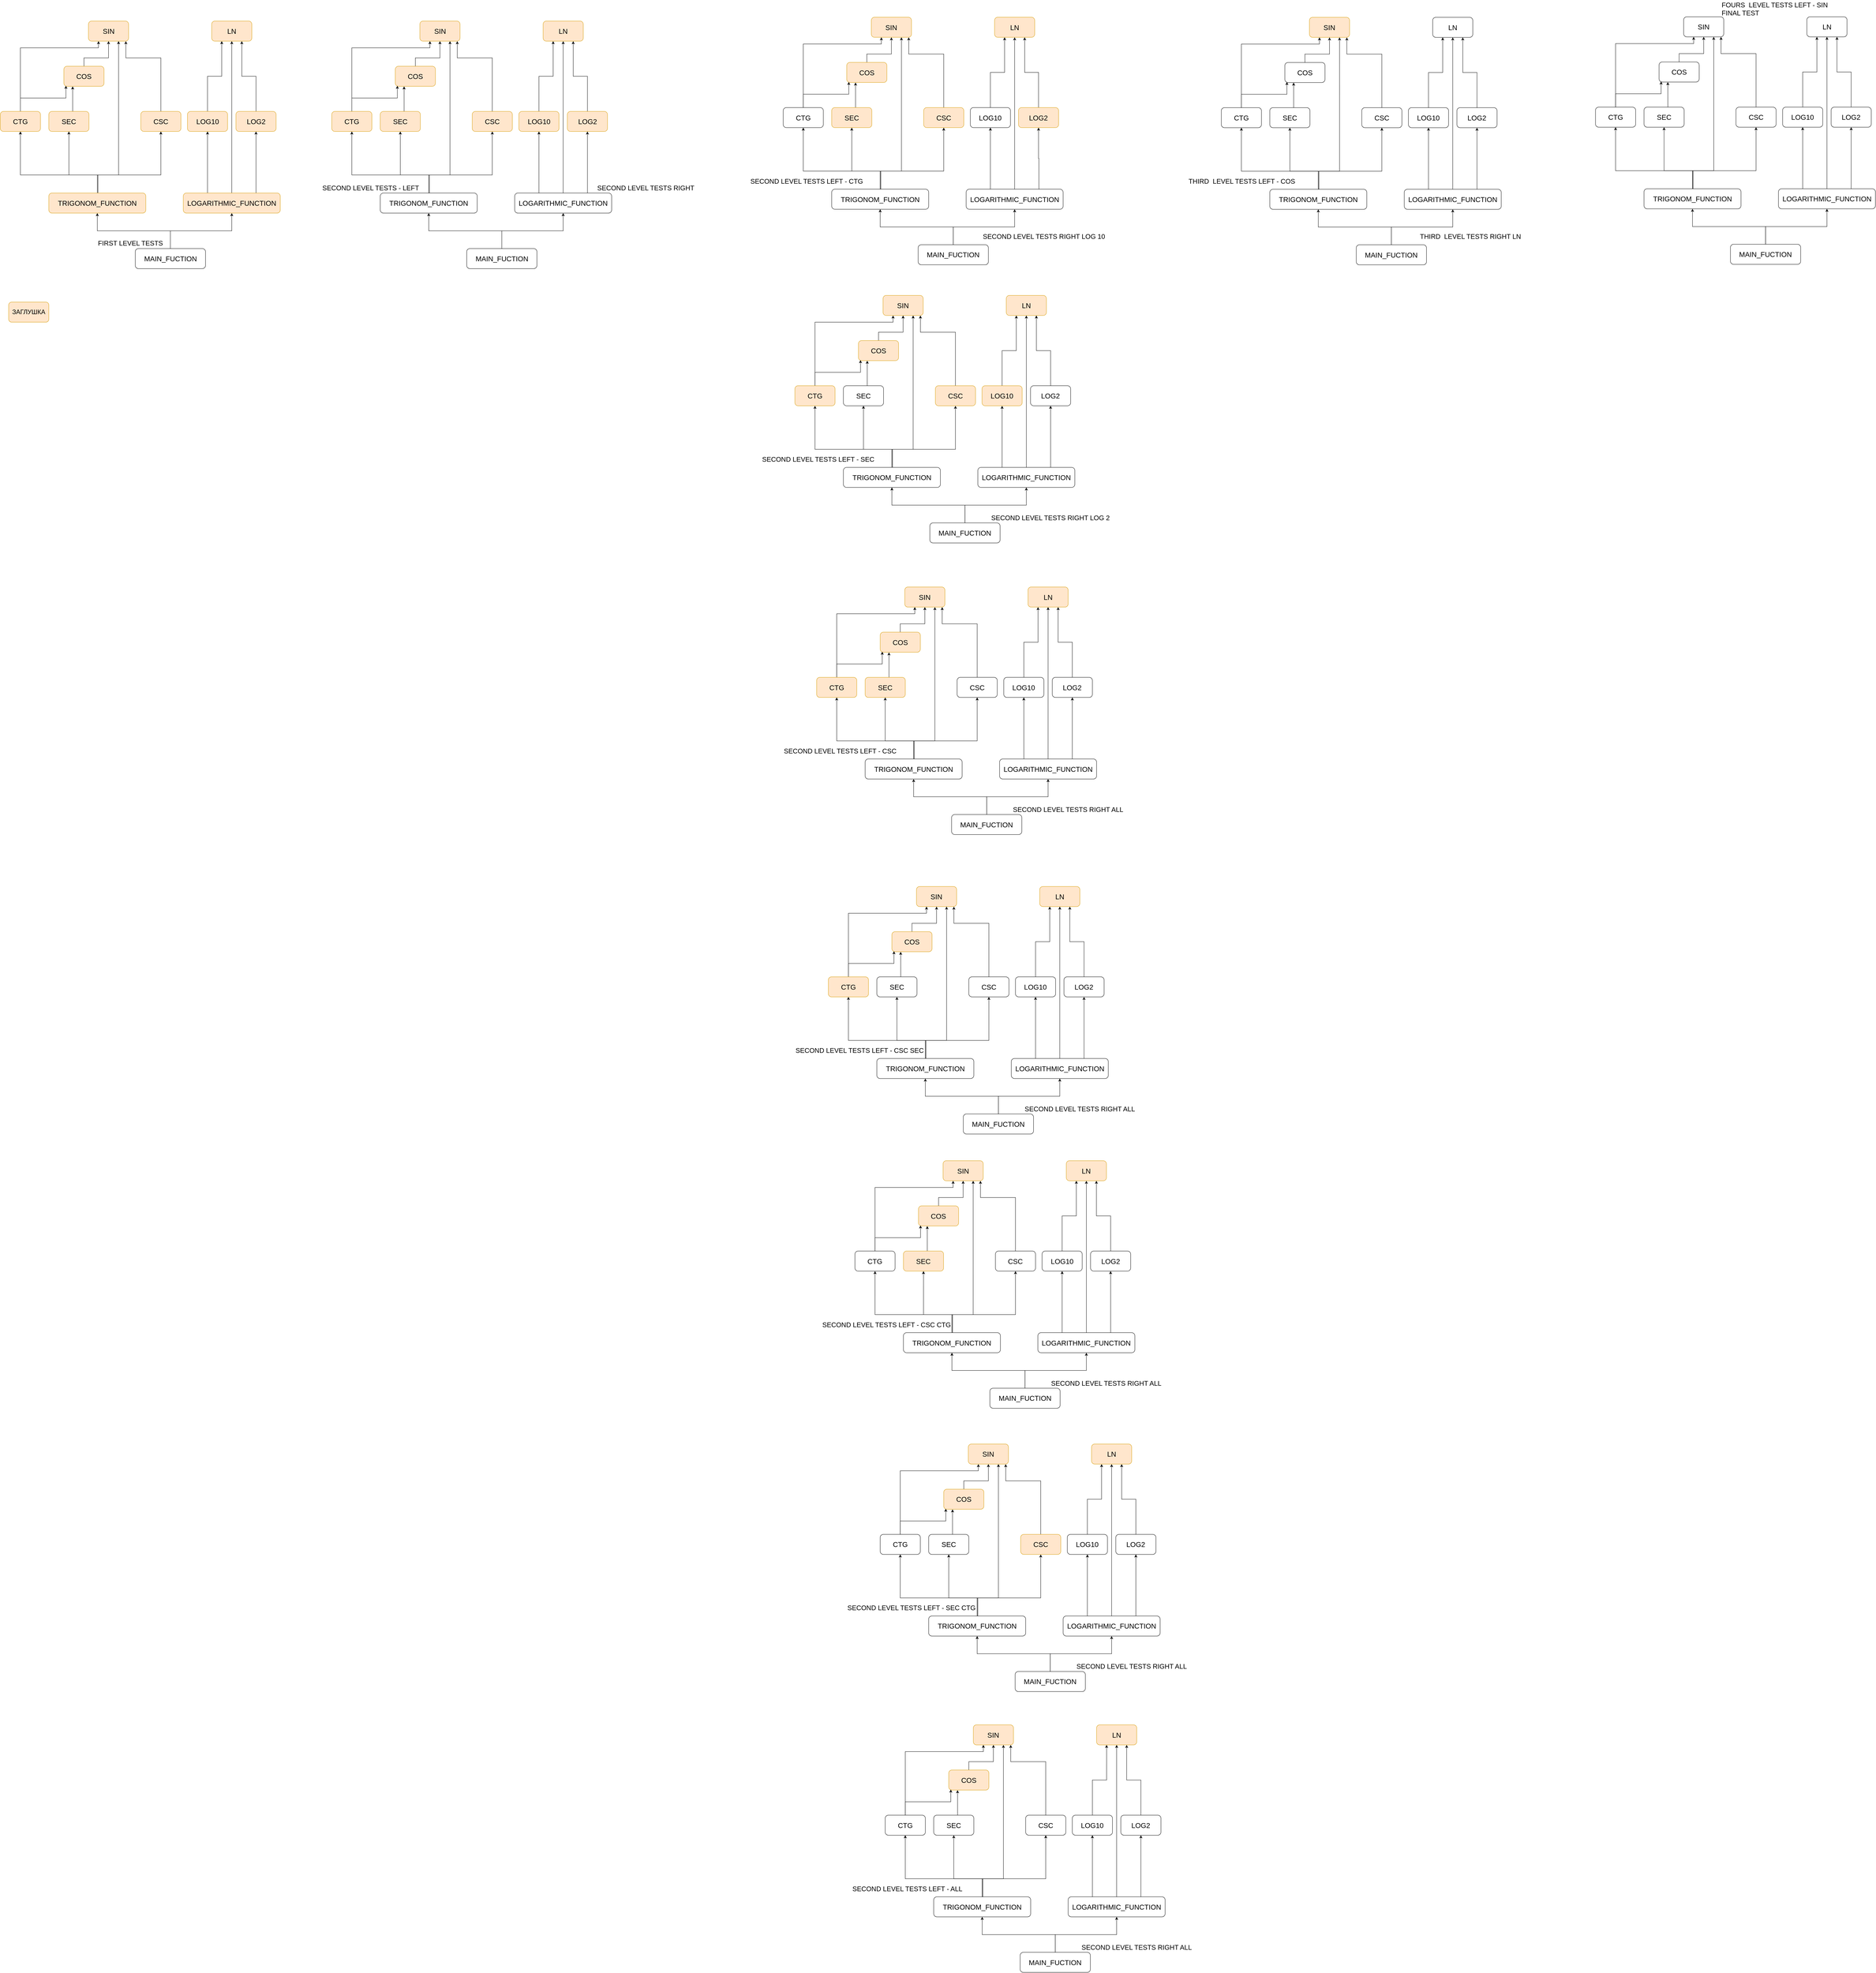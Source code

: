 <mxfile version="12.1.0" type="device" pages="1"><diagram id="ti0wFpxupcZ5WG8kYBdz" name="Page-1"><mxGraphModel dx="7109" dy="5769" grid="1" gridSize="10" guides="1" tooltips="1" connect="1" arrows="1" fold="1" page="1" pageScale="1" pageWidth="827" pageHeight="1169" math="0" shadow="0"><root><mxCell id="0"/><mxCell id="1" parent="0"/><mxCell id="XgTJuxs6YUstXNHqxlNU-1" value="&lt;font style=&quot;font-size: 21px&quot;&gt;SIN&lt;/font&gt;" style="rounded=1;whiteSpace=wrap;html=1;arcSize=16;fillColor=#ffe6cc;strokeColor=#d79b00;" vertex="1" parent="1"><mxGeometry x="272.5" y="10" width="120" height="60" as="geometry"/></mxCell><mxCell id="XgTJuxs6YUstXNHqxlNU-14" style="edgeStyle=orthogonalEdgeStyle;rounded=0;orthogonalLoop=1;jettySize=auto;html=1;exitX=0.5;exitY=0;exitDx=0;exitDy=0;entryX=0.5;entryY=1;entryDx=0;entryDy=0;" edge="1" parent="1" source="XgTJuxs6YUstXNHqxlNU-2" target="XgTJuxs6YUstXNHqxlNU-1"><mxGeometry relative="1" as="geometry"><Array as="points"><mxPoint x="259" y="120"/><mxPoint x="333" y="120"/></Array></mxGeometry></mxCell><mxCell id="XgTJuxs6YUstXNHqxlNU-2" value="&lt;span style=&quot;font-size: 21px&quot;&gt;COS&lt;/span&gt;" style="rounded=1;whiteSpace=wrap;html=1;arcSize=16;fillColor=#ffe6cc;strokeColor=#d79b00;" vertex="1" parent="1"><mxGeometry x="199" y="145" width="120" height="60" as="geometry"/></mxCell><mxCell id="XgTJuxs6YUstXNHqxlNU-15" style="edgeStyle=orthogonalEdgeStyle;rounded=0;orthogonalLoop=1;jettySize=auto;html=1;exitX=0.5;exitY=0;exitDx=0;exitDy=0;entryX=0.051;entryY=0.973;entryDx=0;entryDy=0;entryPerimeter=0;" edge="1" parent="1" source="XgTJuxs6YUstXNHqxlNU-3" target="XgTJuxs6YUstXNHqxlNU-2"><mxGeometry relative="1" as="geometry"><Array as="points"><mxPoint x="69" y="240"/><mxPoint x="205" y="240"/></Array></mxGeometry></mxCell><mxCell id="XgTJuxs6YUstXNHqxlNU-17" style="edgeStyle=orthogonalEdgeStyle;rounded=0;orthogonalLoop=1;jettySize=auto;html=1;exitX=0.5;exitY=0;exitDx=0;exitDy=0;entryX=0.25;entryY=1;entryDx=0;entryDy=0;" edge="1" parent="1" source="XgTJuxs6YUstXNHqxlNU-3" target="XgTJuxs6YUstXNHqxlNU-1"><mxGeometry relative="1" as="geometry"><Array as="points"><mxPoint x="69" y="90"/><mxPoint x="302" y="90"/></Array></mxGeometry></mxCell><mxCell id="XgTJuxs6YUstXNHqxlNU-3" value="&lt;span style=&quot;font-size: 21px&quot;&gt;CTG&lt;/span&gt;" style="rounded=1;whiteSpace=wrap;html=1;arcSize=16;fillColor=#ffe6cc;strokeColor=#d79b00;" vertex="1" parent="1"><mxGeometry x="9" y="280" width="120" height="60" as="geometry"/></mxCell><mxCell id="XgTJuxs6YUstXNHqxlNU-16" style="edgeStyle=orthogonalEdgeStyle;rounded=0;orthogonalLoop=1;jettySize=auto;html=1;entryX=0.219;entryY=1.005;entryDx=0;entryDy=0;entryPerimeter=0;" edge="1" parent="1" source="XgTJuxs6YUstXNHqxlNU-4" target="XgTJuxs6YUstXNHqxlNU-2"><mxGeometry relative="1" as="geometry"><Array as="points"><mxPoint x="225" y="250"/></Array></mxGeometry></mxCell><mxCell id="XgTJuxs6YUstXNHqxlNU-4" value="&lt;font style=&quot;font-size: 21px&quot;&gt;SEC&lt;/font&gt;" style="rounded=1;whiteSpace=wrap;html=1;arcSize=16;fillColor=#ffe6cc;strokeColor=#d79b00;" vertex="1" parent="1"><mxGeometry x="154" y="280" width="120" height="60" as="geometry"/></mxCell><mxCell id="XgTJuxs6YUstXNHqxlNU-32" style="edgeStyle=orthogonalEdgeStyle;rounded=0;orthogonalLoop=1;jettySize=auto;html=1;exitX=0.25;exitY=0;exitDx=0;exitDy=0;entryX=0.5;entryY=1;entryDx=0;entryDy=0;" edge="1" parent="1" source="XgTJuxs6YUstXNHqxlNU-6" target="XgTJuxs6YUstXNHqxlNU-8"><mxGeometry relative="1" as="geometry"/></mxCell><mxCell id="XgTJuxs6YUstXNHqxlNU-33" style="edgeStyle=orthogonalEdgeStyle;rounded=0;orthogonalLoop=1;jettySize=auto;html=1;exitX=0.75;exitY=0;exitDx=0;exitDy=0;" edge="1" parent="1" source="XgTJuxs6YUstXNHqxlNU-6" target="XgTJuxs6YUstXNHqxlNU-9"><mxGeometry relative="1" as="geometry"/></mxCell><mxCell id="XgTJuxs6YUstXNHqxlNU-34" style="edgeStyle=orthogonalEdgeStyle;rounded=0;orthogonalLoop=1;jettySize=auto;html=1;exitX=0.5;exitY=0;exitDx=0;exitDy=0;entryX=0.5;entryY=1;entryDx=0;entryDy=0;" edge="1" parent="1" source="XgTJuxs6YUstXNHqxlNU-6" target="XgTJuxs6YUstXNHqxlNU-12"><mxGeometry relative="1" as="geometry"/></mxCell><mxCell id="XgTJuxs6YUstXNHqxlNU-6" value="&lt;font style=&quot;font-size: 21px&quot;&gt;LOGARITHMIC_FUNCTION&lt;br&gt;&lt;/font&gt;" style="rounded=1;whiteSpace=wrap;html=1;arcSize=16;fillColor=#ffe6cc;strokeColor=#d79b00;" vertex="1" parent="1"><mxGeometry x="556" y="524" width="290" height="60" as="geometry"/></mxCell><mxCell id="XgTJuxs6YUstXNHqxlNU-37" style="edgeStyle=orthogonalEdgeStyle;rounded=0;orthogonalLoop=1;jettySize=auto;html=1;exitX=0.5;exitY=0;exitDx=0;exitDy=0;entryX=0.5;entryY=1;entryDx=0;entryDy=0;" edge="1" parent="1" source="XgTJuxs6YUstXNHqxlNU-7" target="XgTJuxs6YUstXNHqxlNU-10"><mxGeometry relative="1" as="geometry"/></mxCell><mxCell id="XgTJuxs6YUstXNHqxlNU-38" style="edgeStyle=orthogonalEdgeStyle;rounded=0;orthogonalLoop=1;jettySize=auto;html=1;exitX=0.5;exitY=0;exitDx=0;exitDy=0;" edge="1" parent="1" source="XgTJuxs6YUstXNHqxlNU-7" target="XgTJuxs6YUstXNHqxlNU-6"><mxGeometry relative="1" as="geometry"><mxPoint x="730" y="600" as="targetPoint"/></mxGeometry></mxCell><mxCell id="XgTJuxs6YUstXNHqxlNU-7" value="&lt;font style=&quot;font-size: 21px&quot;&gt;MAIN_FUCTION&lt;br&gt;&lt;/font&gt;" style="rounded=1;whiteSpace=wrap;html=1;arcSize=16;" vertex="1" parent="1"><mxGeometry x="412.5" y="689.952" width="210" height="60" as="geometry"/></mxCell><mxCell id="XgTJuxs6YUstXNHqxlNU-35" style="edgeStyle=orthogonalEdgeStyle;rounded=0;orthogonalLoop=1;jettySize=auto;html=1;exitX=0.5;exitY=0;exitDx=0;exitDy=0;entryX=0.25;entryY=1;entryDx=0;entryDy=0;" edge="1" parent="1" source="XgTJuxs6YUstXNHqxlNU-8" target="XgTJuxs6YUstXNHqxlNU-12"><mxGeometry relative="1" as="geometry"/></mxCell><mxCell id="XgTJuxs6YUstXNHqxlNU-8" value="&lt;font style=&quot;font-size: 21px&quot;&gt;LOG10&lt;/font&gt;" style="rounded=1;whiteSpace=wrap;html=1;arcSize=16;fillColor=#ffe6cc;strokeColor=#d79b00;" vertex="1" parent="1"><mxGeometry x="568.5" y="280" width="120" height="60" as="geometry"/></mxCell><mxCell id="XgTJuxs6YUstXNHqxlNU-36" style="edgeStyle=orthogonalEdgeStyle;rounded=0;orthogonalLoop=1;jettySize=auto;html=1;exitX=0.5;exitY=0;exitDx=0;exitDy=0;entryX=0.75;entryY=1;entryDx=0;entryDy=0;" edge="1" parent="1" source="XgTJuxs6YUstXNHqxlNU-9" target="XgTJuxs6YUstXNHqxlNU-12"><mxGeometry relative="1" as="geometry"/></mxCell><mxCell id="XgTJuxs6YUstXNHqxlNU-9" value="&lt;font style=&quot;font-size: 21px&quot;&gt;LOG2&lt;/font&gt;" style="rounded=1;whiteSpace=wrap;html=1;arcSize=16;fillColor=#ffe6cc;strokeColor=#d79b00;" vertex="1" parent="1"><mxGeometry x="713.5" y="280" width="120" height="60" as="geometry"/></mxCell><mxCell id="XgTJuxs6YUstXNHqxlNU-22" style="edgeStyle=orthogonalEdgeStyle;rounded=0;orthogonalLoop=1;jettySize=auto;html=1;entryX=0.5;entryY=1;entryDx=0;entryDy=0;" edge="1" parent="1" source="XgTJuxs6YUstXNHqxlNU-10" target="XgTJuxs6YUstXNHqxlNU-3"><mxGeometry relative="1" as="geometry"><Array as="points"><mxPoint x="299" y="470"/><mxPoint x="69" y="470"/></Array></mxGeometry></mxCell><mxCell id="XgTJuxs6YUstXNHqxlNU-23" style="edgeStyle=orthogonalEdgeStyle;rounded=0;orthogonalLoop=1;jettySize=auto;html=1;exitX=0.5;exitY=0;exitDx=0;exitDy=0;entryX=0.5;entryY=1;entryDx=0;entryDy=0;" edge="1" parent="1" source="XgTJuxs6YUstXNHqxlNU-10" target="XgTJuxs6YUstXNHqxlNU-4"><mxGeometry relative="1" as="geometry"><Array as="points"><mxPoint x="299" y="470"/><mxPoint x="214" y="470"/></Array></mxGeometry></mxCell><mxCell id="XgTJuxs6YUstXNHqxlNU-26" style="edgeStyle=orthogonalEdgeStyle;rounded=0;orthogonalLoop=1;jettySize=auto;html=1;exitX=0.5;exitY=0;exitDx=0;exitDy=0;entryX=0.5;entryY=1;entryDx=0;entryDy=0;" edge="1" parent="1" source="XgTJuxs6YUstXNHqxlNU-10" target="XgTJuxs6YUstXNHqxlNU-11"><mxGeometry relative="1" as="geometry"><Array as="points"><mxPoint x="299" y="470"/><mxPoint x="489" y="470"/></Array></mxGeometry></mxCell><mxCell id="XgTJuxs6YUstXNHqxlNU-28" style="edgeStyle=orthogonalEdgeStyle;rounded=0;orthogonalLoop=1;jettySize=auto;html=1;exitX=0.5;exitY=0;exitDx=0;exitDy=0;entryX=0.75;entryY=1;entryDx=0;entryDy=0;" edge="1" parent="1" source="XgTJuxs6YUstXNHqxlNU-10" target="XgTJuxs6YUstXNHqxlNU-1"><mxGeometry relative="1" as="geometry"><mxPoint x="479" y="80" as="targetPoint"/><Array as="points"><mxPoint x="301" y="524"/><mxPoint x="301" y="470"/><mxPoint x="363" y="470"/></Array></mxGeometry></mxCell><mxCell id="XgTJuxs6YUstXNHqxlNU-10" value="&lt;span style=&quot;font-size: 21px&quot;&gt;TRIGONOM_FUNCTION&lt;br&gt;&lt;/span&gt;" style="rounded=1;whiteSpace=wrap;html=1;arcSize=16;fillColor=#ffe6cc;strokeColor=#d79b00;" vertex="1" parent="1"><mxGeometry x="154" y="524" width="290" height="60" as="geometry"/></mxCell><mxCell id="XgTJuxs6YUstXNHqxlNU-19" style="edgeStyle=orthogonalEdgeStyle;rounded=0;orthogonalLoop=1;jettySize=auto;html=1;exitX=0.5;exitY=0;exitDx=0;exitDy=0;entryX=0.932;entryY=1.002;entryDx=0;entryDy=0;entryPerimeter=0;" edge="1" parent="1" source="XgTJuxs6YUstXNHqxlNU-11" target="XgTJuxs6YUstXNHqxlNU-1"><mxGeometry relative="1" as="geometry"><mxPoint x="389" y="70" as="targetPoint"/><Array as="points"><mxPoint x="489" y="120"/><mxPoint x="384" y="120"/></Array></mxGeometry></mxCell><mxCell id="XgTJuxs6YUstXNHqxlNU-11" value="&lt;font style=&quot;font-size: 21px&quot;&gt;CSC&lt;/font&gt;" style="rounded=1;whiteSpace=wrap;html=1;arcSize=16;fillColor=#ffe6cc;strokeColor=#d79b00;" vertex="1" parent="1"><mxGeometry x="429" y="280" width="120" height="60" as="geometry"/></mxCell><mxCell id="XgTJuxs6YUstXNHqxlNU-12" value="&lt;font style=&quot;font-size: 21px&quot;&gt;LN&lt;/font&gt;" style="rounded=1;whiteSpace=wrap;html=1;arcSize=16;fillColor=#ffe6cc;strokeColor=#d79b00;" vertex="1" parent="1"><mxGeometry x="641" y="10" width="120" height="60" as="geometry"/></mxCell><mxCell id="XgTJuxs6YUstXNHqxlNU-39" value="&lt;font style=&quot;font-size: 19px&quot;&gt;ЗАГЛУШКА&lt;br&gt;&lt;/font&gt;" style="rounded=1;whiteSpace=wrap;html=1;fillColor=#ffe6cc;strokeColor=#d79b00;" vertex="1" parent="1"><mxGeometry x="34" y="850" width="120" height="60" as="geometry"/></mxCell><mxCell id="XgTJuxs6YUstXNHqxlNU-40" value="&lt;font style=&quot;font-size: 21px&quot;&gt;SIN&lt;/font&gt;" style="rounded=1;whiteSpace=wrap;html=1;arcSize=16;fillColor=#ffe6cc;strokeColor=#d79b00;" vertex="1" parent="1"><mxGeometry x="1263.5" y="10" width="120" height="60" as="geometry"/></mxCell><mxCell id="XgTJuxs6YUstXNHqxlNU-41" style="edgeStyle=orthogonalEdgeStyle;rounded=0;orthogonalLoop=1;jettySize=auto;html=1;exitX=0.5;exitY=0;exitDx=0;exitDy=0;entryX=0.5;entryY=1;entryDx=0;entryDy=0;" edge="1" parent="1" source="XgTJuxs6YUstXNHqxlNU-42" target="XgTJuxs6YUstXNHqxlNU-40"><mxGeometry relative="1" as="geometry"><Array as="points"><mxPoint x="1250" y="120"/><mxPoint x="1324" y="120"/></Array></mxGeometry></mxCell><mxCell id="XgTJuxs6YUstXNHqxlNU-42" value="&lt;span style=&quot;font-size: 21px&quot;&gt;COS&lt;/span&gt;" style="rounded=1;whiteSpace=wrap;html=1;arcSize=16;fillColor=#ffe6cc;strokeColor=#d79b00;" vertex="1" parent="1"><mxGeometry x="1190" y="145" width="120" height="60" as="geometry"/></mxCell><mxCell id="XgTJuxs6YUstXNHqxlNU-43" style="edgeStyle=orthogonalEdgeStyle;rounded=0;orthogonalLoop=1;jettySize=auto;html=1;exitX=0.5;exitY=0;exitDx=0;exitDy=0;entryX=0.051;entryY=0.973;entryDx=0;entryDy=0;entryPerimeter=0;" edge="1" parent="1" source="XgTJuxs6YUstXNHqxlNU-45" target="XgTJuxs6YUstXNHqxlNU-42"><mxGeometry relative="1" as="geometry"><Array as="points"><mxPoint x="1060" y="240"/><mxPoint x="1196" y="240"/></Array></mxGeometry></mxCell><mxCell id="XgTJuxs6YUstXNHqxlNU-44" style="edgeStyle=orthogonalEdgeStyle;rounded=0;orthogonalLoop=1;jettySize=auto;html=1;exitX=0.5;exitY=0;exitDx=0;exitDy=0;entryX=0.25;entryY=1;entryDx=0;entryDy=0;" edge="1" parent="1" source="XgTJuxs6YUstXNHqxlNU-45" target="XgTJuxs6YUstXNHqxlNU-40"><mxGeometry relative="1" as="geometry"><Array as="points"><mxPoint x="1060" y="90"/><mxPoint x="1293" y="90"/></Array></mxGeometry></mxCell><mxCell id="XgTJuxs6YUstXNHqxlNU-45" value="&lt;span style=&quot;font-size: 21px&quot;&gt;CTG&lt;/span&gt;" style="rounded=1;whiteSpace=wrap;html=1;arcSize=16;fillColor=#ffe6cc;strokeColor=#d79b00;" vertex="1" parent="1"><mxGeometry x="1000" y="280" width="120" height="60" as="geometry"/></mxCell><mxCell id="XgTJuxs6YUstXNHqxlNU-46" style="edgeStyle=orthogonalEdgeStyle;rounded=0;orthogonalLoop=1;jettySize=auto;html=1;entryX=0.219;entryY=1.005;entryDx=0;entryDy=0;entryPerimeter=0;" edge="1" parent="1" source="XgTJuxs6YUstXNHqxlNU-47" target="XgTJuxs6YUstXNHqxlNU-42"><mxGeometry relative="1" as="geometry"><Array as="points"><mxPoint x="1216" y="250"/></Array></mxGeometry></mxCell><mxCell id="XgTJuxs6YUstXNHqxlNU-47" value="&lt;font style=&quot;font-size: 21px&quot;&gt;SEC&lt;/font&gt;" style="rounded=1;whiteSpace=wrap;html=1;arcSize=16;fillColor=#ffe6cc;strokeColor=#d79b00;" vertex="1" parent="1"><mxGeometry x="1145" y="280" width="120" height="60" as="geometry"/></mxCell><mxCell id="XgTJuxs6YUstXNHqxlNU-48" style="edgeStyle=orthogonalEdgeStyle;rounded=0;orthogonalLoop=1;jettySize=auto;html=1;exitX=0.25;exitY=0;exitDx=0;exitDy=0;entryX=0.5;entryY=1;entryDx=0;entryDy=0;" edge="1" parent="1" source="XgTJuxs6YUstXNHqxlNU-51" target="XgTJuxs6YUstXNHqxlNU-56"><mxGeometry relative="1" as="geometry"/></mxCell><mxCell id="XgTJuxs6YUstXNHqxlNU-49" style="edgeStyle=orthogonalEdgeStyle;rounded=0;orthogonalLoop=1;jettySize=auto;html=1;exitX=0.75;exitY=0;exitDx=0;exitDy=0;" edge="1" parent="1" source="XgTJuxs6YUstXNHqxlNU-51" target="XgTJuxs6YUstXNHqxlNU-58"><mxGeometry relative="1" as="geometry"/></mxCell><mxCell id="XgTJuxs6YUstXNHqxlNU-50" style="edgeStyle=orthogonalEdgeStyle;rounded=0;orthogonalLoop=1;jettySize=auto;html=1;exitX=0.5;exitY=0;exitDx=0;exitDy=0;entryX=0.5;entryY=1;entryDx=0;entryDy=0;" edge="1" parent="1" source="XgTJuxs6YUstXNHqxlNU-51" target="XgTJuxs6YUstXNHqxlNU-66"><mxGeometry relative="1" as="geometry"/></mxCell><mxCell id="XgTJuxs6YUstXNHqxlNU-51" value="&lt;font style=&quot;font-size: 21px&quot;&gt;LOGARITHMIC_FUNCTION&lt;br&gt;&lt;/font&gt;" style="rounded=1;whiteSpace=wrap;html=1;arcSize=16;" vertex="1" parent="1"><mxGeometry x="1547" y="524" width="290" height="60" as="geometry"/></mxCell><mxCell id="XgTJuxs6YUstXNHqxlNU-52" style="edgeStyle=orthogonalEdgeStyle;rounded=0;orthogonalLoop=1;jettySize=auto;html=1;exitX=0.5;exitY=0;exitDx=0;exitDy=0;entryX=0.5;entryY=1;entryDx=0;entryDy=0;" edge="1" parent="1" source="XgTJuxs6YUstXNHqxlNU-54" target="XgTJuxs6YUstXNHqxlNU-63"><mxGeometry relative="1" as="geometry"/></mxCell><mxCell id="XgTJuxs6YUstXNHqxlNU-53" style="edgeStyle=orthogonalEdgeStyle;rounded=0;orthogonalLoop=1;jettySize=auto;html=1;exitX=0.5;exitY=0;exitDx=0;exitDy=0;" edge="1" parent="1" source="XgTJuxs6YUstXNHqxlNU-54" target="XgTJuxs6YUstXNHqxlNU-51"><mxGeometry relative="1" as="geometry"><mxPoint x="1721" y="600" as="targetPoint"/></mxGeometry></mxCell><mxCell id="XgTJuxs6YUstXNHqxlNU-54" value="&lt;font style=&quot;font-size: 21px&quot;&gt;MAIN_FUCTION&lt;br&gt;&lt;/font&gt;" style="rounded=1;whiteSpace=wrap;html=1;arcSize=16;" vertex="1" parent="1"><mxGeometry x="1403.5" y="689.952" width="210" height="60" as="geometry"/></mxCell><mxCell id="XgTJuxs6YUstXNHqxlNU-55" style="edgeStyle=orthogonalEdgeStyle;rounded=0;orthogonalLoop=1;jettySize=auto;html=1;exitX=0.5;exitY=0;exitDx=0;exitDy=0;entryX=0.25;entryY=1;entryDx=0;entryDy=0;" edge="1" parent="1" source="XgTJuxs6YUstXNHqxlNU-56" target="XgTJuxs6YUstXNHqxlNU-66"><mxGeometry relative="1" as="geometry"/></mxCell><mxCell id="XgTJuxs6YUstXNHqxlNU-56" value="&lt;font style=&quot;font-size: 21px&quot;&gt;LOG10&lt;/font&gt;" style="rounded=1;whiteSpace=wrap;html=1;arcSize=16;fillColor=#ffe6cc;strokeColor=#d79b00;" vertex="1" parent="1"><mxGeometry x="1559.5" y="280" width="120" height="60" as="geometry"/></mxCell><mxCell id="XgTJuxs6YUstXNHqxlNU-57" style="edgeStyle=orthogonalEdgeStyle;rounded=0;orthogonalLoop=1;jettySize=auto;html=1;exitX=0.5;exitY=0;exitDx=0;exitDy=0;entryX=0.75;entryY=1;entryDx=0;entryDy=0;" edge="1" parent="1" source="XgTJuxs6YUstXNHqxlNU-58" target="XgTJuxs6YUstXNHqxlNU-66"><mxGeometry relative="1" as="geometry"/></mxCell><mxCell id="XgTJuxs6YUstXNHqxlNU-58" value="&lt;font style=&quot;font-size: 21px&quot;&gt;LOG2&lt;/font&gt;" style="rounded=1;whiteSpace=wrap;html=1;arcSize=16;fillColor=#ffe6cc;strokeColor=#d79b00;" vertex="1" parent="1"><mxGeometry x="1704.5" y="280" width="120" height="60" as="geometry"/></mxCell><mxCell id="XgTJuxs6YUstXNHqxlNU-59" style="edgeStyle=orthogonalEdgeStyle;rounded=0;orthogonalLoop=1;jettySize=auto;html=1;entryX=0.5;entryY=1;entryDx=0;entryDy=0;" edge="1" parent="1" source="XgTJuxs6YUstXNHqxlNU-63" target="XgTJuxs6YUstXNHqxlNU-45"><mxGeometry relative="1" as="geometry"><Array as="points"><mxPoint x="1290" y="470"/><mxPoint x="1060" y="470"/></Array></mxGeometry></mxCell><mxCell id="XgTJuxs6YUstXNHqxlNU-60" style="edgeStyle=orthogonalEdgeStyle;rounded=0;orthogonalLoop=1;jettySize=auto;html=1;exitX=0.5;exitY=0;exitDx=0;exitDy=0;entryX=0.5;entryY=1;entryDx=0;entryDy=0;" edge="1" parent="1" source="XgTJuxs6YUstXNHqxlNU-63" target="XgTJuxs6YUstXNHqxlNU-47"><mxGeometry relative="1" as="geometry"><Array as="points"><mxPoint x="1290" y="470"/><mxPoint x="1205" y="470"/></Array></mxGeometry></mxCell><mxCell id="XgTJuxs6YUstXNHqxlNU-61" style="edgeStyle=orthogonalEdgeStyle;rounded=0;orthogonalLoop=1;jettySize=auto;html=1;exitX=0.5;exitY=0;exitDx=0;exitDy=0;entryX=0.5;entryY=1;entryDx=0;entryDy=0;" edge="1" parent="1" source="XgTJuxs6YUstXNHqxlNU-63" target="XgTJuxs6YUstXNHqxlNU-65"><mxGeometry relative="1" as="geometry"><Array as="points"><mxPoint x="1290" y="470"/><mxPoint x="1480" y="470"/></Array></mxGeometry></mxCell><mxCell id="XgTJuxs6YUstXNHqxlNU-62" style="edgeStyle=orthogonalEdgeStyle;rounded=0;orthogonalLoop=1;jettySize=auto;html=1;exitX=0.5;exitY=0;exitDx=0;exitDy=0;entryX=0.75;entryY=1;entryDx=0;entryDy=0;" edge="1" parent="1" source="XgTJuxs6YUstXNHqxlNU-63" target="XgTJuxs6YUstXNHqxlNU-40"><mxGeometry relative="1" as="geometry"><mxPoint x="1470" y="80" as="targetPoint"/><Array as="points"><mxPoint x="1292" y="524"/><mxPoint x="1292" y="470"/><mxPoint x="1354" y="470"/></Array></mxGeometry></mxCell><mxCell id="XgTJuxs6YUstXNHqxlNU-63" value="&lt;span style=&quot;font-size: 21px&quot;&gt;TRIGONOM_FUNCTION&lt;br&gt;&lt;/span&gt;" style="rounded=1;whiteSpace=wrap;html=1;arcSize=16;" vertex="1" parent="1"><mxGeometry x="1145" y="524" width="290" height="60" as="geometry"/></mxCell><mxCell id="XgTJuxs6YUstXNHqxlNU-64" style="edgeStyle=orthogonalEdgeStyle;rounded=0;orthogonalLoop=1;jettySize=auto;html=1;exitX=0.5;exitY=0;exitDx=0;exitDy=0;entryX=0.932;entryY=1.002;entryDx=0;entryDy=0;entryPerimeter=0;" edge="1" parent="1" source="XgTJuxs6YUstXNHqxlNU-65" target="XgTJuxs6YUstXNHqxlNU-40"><mxGeometry relative="1" as="geometry"><mxPoint x="1380" y="70" as="targetPoint"/><Array as="points"><mxPoint x="1480" y="120"/><mxPoint x="1375" y="120"/></Array></mxGeometry></mxCell><mxCell id="XgTJuxs6YUstXNHqxlNU-65" value="&lt;font style=&quot;font-size: 21px&quot;&gt;CSC&lt;/font&gt;" style="rounded=1;whiteSpace=wrap;html=1;arcSize=16;fillColor=#ffe6cc;strokeColor=#d79b00;" vertex="1" parent="1"><mxGeometry x="1420" y="280" width="120" height="60" as="geometry"/></mxCell><mxCell id="XgTJuxs6YUstXNHqxlNU-66" value="&lt;font style=&quot;font-size: 21px&quot;&gt;LN&lt;/font&gt;" style="rounded=1;whiteSpace=wrap;html=1;arcSize=16;fillColor=#ffe6cc;strokeColor=#d79b00;" vertex="1" parent="1"><mxGeometry x="1632" y="10" width="120" height="60" as="geometry"/></mxCell><mxCell id="XgTJuxs6YUstXNHqxlNU-68" value="&lt;font style=&quot;font-size: 21px&quot;&gt;SIN&lt;/font&gt;" style="rounded=1;whiteSpace=wrap;html=1;arcSize=16;fillColor=#ffe6cc;strokeColor=#d79b00;" vertex="1" parent="1"><mxGeometry x="2613.405" y="-1.5" width="120" height="60" as="geometry"/></mxCell><mxCell id="XgTJuxs6YUstXNHqxlNU-69" style="edgeStyle=orthogonalEdgeStyle;rounded=0;orthogonalLoop=1;jettySize=auto;html=1;exitX=0.5;exitY=0;exitDx=0;exitDy=0;entryX=0.5;entryY=1;entryDx=0;entryDy=0;" edge="1" parent="1" source="XgTJuxs6YUstXNHqxlNU-70" target="XgTJuxs6YUstXNHqxlNU-68"><mxGeometry relative="1" as="geometry"><Array as="points"><mxPoint x="2599.905" y="108.5"/><mxPoint x="2673.905" y="108.5"/></Array></mxGeometry></mxCell><mxCell id="XgTJuxs6YUstXNHqxlNU-70" value="&lt;span style=&quot;font-size: 21px&quot;&gt;COS&lt;/span&gt;" style="rounded=1;whiteSpace=wrap;html=1;arcSize=16;fillColor=#ffe6cc;strokeColor=#d79b00;" vertex="1" parent="1"><mxGeometry x="2539.905" y="133.5" width="120" height="60" as="geometry"/></mxCell><mxCell id="XgTJuxs6YUstXNHqxlNU-71" style="edgeStyle=orthogonalEdgeStyle;rounded=0;orthogonalLoop=1;jettySize=auto;html=1;exitX=0.5;exitY=0;exitDx=0;exitDy=0;entryX=0.051;entryY=0.973;entryDx=0;entryDy=0;entryPerimeter=0;" edge="1" parent="1" source="XgTJuxs6YUstXNHqxlNU-73" target="XgTJuxs6YUstXNHqxlNU-70"><mxGeometry relative="1" as="geometry"><Array as="points"><mxPoint x="2409.905" y="228.5"/><mxPoint x="2545.905" y="228.5"/></Array></mxGeometry></mxCell><mxCell id="XgTJuxs6YUstXNHqxlNU-72" style="edgeStyle=orthogonalEdgeStyle;rounded=0;orthogonalLoop=1;jettySize=auto;html=1;exitX=0.5;exitY=0;exitDx=0;exitDy=0;entryX=0.25;entryY=1;entryDx=0;entryDy=0;" edge="1" parent="1" source="XgTJuxs6YUstXNHqxlNU-73" target="XgTJuxs6YUstXNHqxlNU-68"><mxGeometry relative="1" as="geometry"><Array as="points"><mxPoint x="2409.905" y="78.5"/><mxPoint x="2642.905" y="78.5"/></Array></mxGeometry></mxCell><mxCell id="XgTJuxs6YUstXNHqxlNU-73" value="&lt;span style=&quot;font-size: 21px&quot;&gt;CTG&lt;/span&gt;" style="rounded=1;whiteSpace=wrap;html=1;arcSize=16;" vertex="1" parent="1"><mxGeometry x="2349.905" y="268.5" width="120" height="60" as="geometry"/></mxCell><mxCell id="XgTJuxs6YUstXNHqxlNU-74" style="edgeStyle=orthogonalEdgeStyle;rounded=0;orthogonalLoop=1;jettySize=auto;html=1;entryX=0.219;entryY=1.005;entryDx=0;entryDy=0;entryPerimeter=0;" edge="1" parent="1" source="XgTJuxs6YUstXNHqxlNU-75" target="XgTJuxs6YUstXNHqxlNU-70"><mxGeometry relative="1" as="geometry"><Array as="points"><mxPoint x="2565.905" y="238.5"/></Array></mxGeometry></mxCell><mxCell id="XgTJuxs6YUstXNHqxlNU-75" value="&lt;font style=&quot;font-size: 21px&quot;&gt;SEC&lt;/font&gt;" style="rounded=1;whiteSpace=wrap;html=1;arcSize=16;fillColor=#ffe6cc;strokeColor=#d79b00;" vertex="1" parent="1"><mxGeometry x="2494.905" y="268.5" width="120" height="60" as="geometry"/></mxCell><mxCell id="XgTJuxs6YUstXNHqxlNU-76" style="edgeStyle=orthogonalEdgeStyle;rounded=0;orthogonalLoop=1;jettySize=auto;html=1;exitX=0.25;exitY=0;exitDx=0;exitDy=0;entryX=0.5;entryY=1;entryDx=0;entryDy=0;" edge="1" parent="1" source="XgTJuxs6YUstXNHqxlNU-79" target="XgTJuxs6YUstXNHqxlNU-84"><mxGeometry relative="1" as="geometry"/></mxCell><mxCell id="XgTJuxs6YUstXNHqxlNU-77" style="edgeStyle=orthogonalEdgeStyle;rounded=0;orthogonalLoop=1;jettySize=auto;html=1;exitX=0.75;exitY=0;exitDx=0;exitDy=0;" edge="1" parent="1" source="XgTJuxs6YUstXNHqxlNU-79" target="XgTJuxs6YUstXNHqxlNU-86"><mxGeometry relative="1" as="geometry"/></mxCell><mxCell id="XgTJuxs6YUstXNHqxlNU-78" style="edgeStyle=orthogonalEdgeStyle;rounded=0;orthogonalLoop=1;jettySize=auto;html=1;exitX=0.5;exitY=0;exitDx=0;exitDy=0;entryX=0.5;entryY=1;entryDx=0;entryDy=0;" edge="1" parent="1" source="XgTJuxs6YUstXNHqxlNU-79" target="XgTJuxs6YUstXNHqxlNU-94"><mxGeometry relative="1" as="geometry"/></mxCell><mxCell id="XgTJuxs6YUstXNHqxlNU-79" value="&lt;font style=&quot;font-size: 21px&quot;&gt;LOGARITHMIC_FUNCTION&lt;br&gt;&lt;/font&gt;" style="rounded=1;whiteSpace=wrap;html=1;arcSize=16;" vertex="1" parent="1"><mxGeometry x="2896.905" y="512.5" width="290" height="60" as="geometry"/></mxCell><mxCell id="XgTJuxs6YUstXNHqxlNU-80" style="edgeStyle=orthogonalEdgeStyle;rounded=0;orthogonalLoop=1;jettySize=auto;html=1;exitX=0.5;exitY=0;exitDx=0;exitDy=0;entryX=0.5;entryY=1;entryDx=0;entryDy=0;" edge="1" parent="1" source="XgTJuxs6YUstXNHqxlNU-82" target="XgTJuxs6YUstXNHqxlNU-91"><mxGeometry relative="1" as="geometry"/></mxCell><mxCell id="XgTJuxs6YUstXNHqxlNU-81" style="edgeStyle=orthogonalEdgeStyle;rounded=0;orthogonalLoop=1;jettySize=auto;html=1;exitX=0.5;exitY=0;exitDx=0;exitDy=0;" edge="1" parent="1" source="XgTJuxs6YUstXNHqxlNU-82" target="XgTJuxs6YUstXNHqxlNU-79"><mxGeometry relative="1" as="geometry"><mxPoint x="3070.905" y="588.5" as="targetPoint"/></mxGeometry></mxCell><mxCell id="XgTJuxs6YUstXNHqxlNU-82" value="&lt;font style=&quot;font-size: 21px&quot;&gt;MAIN_FUCTION&lt;br&gt;&lt;/font&gt;" style="rounded=1;whiteSpace=wrap;html=1;arcSize=16;" vertex="1" parent="1"><mxGeometry x="2753.405" y="678.452" width="210" height="60" as="geometry"/></mxCell><mxCell id="XgTJuxs6YUstXNHqxlNU-83" style="edgeStyle=orthogonalEdgeStyle;rounded=0;orthogonalLoop=1;jettySize=auto;html=1;exitX=0.5;exitY=0;exitDx=0;exitDy=0;entryX=0.25;entryY=1;entryDx=0;entryDy=0;" edge="1" parent="1" source="XgTJuxs6YUstXNHqxlNU-84" target="XgTJuxs6YUstXNHqxlNU-94"><mxGeometry relative="1" as="geometry"/></mxCell><mxCell id="XgTJuxs6YUstXNHqxlNU-84" value="&lt;font style=&quot;font-size: 21px&quot;&gt;LOG10&lt;/font&gt;" style="rounded=1;whiteSpace=wrap;html=1;arcSize=16;" vertex="1" parent="1"><mxGeometry x="2909.405" y="268.5" width="120" height="60" as="geometry"/></mxCell><mxCell id="XgTJuxs6YUstXNHqxlNU-85" style="edgeStyle=orthogonalEdgeStyle;rounded=0;orthogonalLoop=1;jettySize=auto;html=1;exitX=0.5;exitY=0;exitDx=0;exitDy=0;entryX=0.75;entryY=1;entryDx=0;entryDy=0;" edge="1" parent="1" source="XgTJuxs6YUstXNHqxlNU-86" target="XgTJuxs6YUstXNHqxlNU-94"><mxGeometry relative="1" as="geometry"/></mxCell><mxCell id="XgTJuxs6YUstXNHqxlNU-86" value="&lt;font style=&quot;font-size: 21px&quot;&gt;LOG2&lt;/font&gt;" style="rounded=1;whiteSpace=wrap;html=1;arcSize=16;fillColor=#ffe6cc;strokeColor=#d79b00;" vertex="1" parent="1"><mxGeometry x="3053.405" y="268.5" width="120" height="60" as="geometry"/></mxCell><mxCell id="XgTJuxs6YUstXNHqxlNU-87" style="edgeStyle=orthogonalEdgeStyle;rounded=0;orthogonalLoop=1;jettySize=auto;html=1;entryX=0.5;entryY=1;entryDx=0;entryDy=0;" edge="1" parent="1" source="XgTJuxs6YUstXNHqxlNU-91" target="XgTJuxs6YUstXNHqxlNU-73"><mxGeometry relative="1" as="geometry"><Array as="points"><mxPoint x="2639.905" y="458.5"/><mxPoint x="2409.905" y="458.5"/></Array></mxGeometry></mxCell><mxCell id="XgTJuxs6YUstXNHqxlNU-88" style="edgeStyle=orthogonalEdgeStyle;rounded=0;orthogonalLoop=1;jettySize=auto;html=1;exitX=0.5;exitY=0;exitDx=0;exitDy=0;entryX=0.5;entryY=1;entryDx=0;entryDy=0;" edge="1" parent="1" source="XgTJuxs6YUstXNHqxlNU-91" target="XgTJuxs6YUstXNHqxlNU-75"><mxGeometry relative="1" as="geometry"><Array as="points"><mxPoint x="2639.905" y="458.5"/><mxPoint x="2554.905" y="458.5"/></Array></mxGeometry></mxCell><mxCell id="XgTJuxs6YUstXNHqxlNU-89" style="edgeStyle=orthogonalEdgeStyle;rounded=0;orthogonalLoop=1;jettySize=auto;html=1;exitX=0.5;exitY=0;exitDx=0;exitDy=0;entryX=0.5;entryY=1;entryDx=0;entryDy=0;" edge="1" parent="1" source="XgTJuxs6YUstXNHqxlNU-91" target="XgTJuxs6YUstXNHqxlNU-93"><mxGeometry relative="1" as="geometry"><Array as="points"><mxPoint x="2639.905" y="458.5"/><mxPoint x="2829.905" y="458.5"/></Array></mxGeometry></mxCell><mxCell id="XgTJuxs6YUstXNHqxlNU-90" style="edgeStyle=orthogonalEdgeStyle;rounded=0;orthogonalLoop=1;jettySize=auto;html=1;exitX=0.5;exitY=0;exitDx=0;exitDy=0;entryX=0.75;entryY=1;entryDx=0;entryDy=0;" edge="1" parent="1" source="XgTJuxs6YUstXNHqxlNU-91" target="XgTJuxs6YUstXNHqxlNU-68"><mxGeometry relative="1" as="geometry"><mxPoint x="2819.905" y="68.5" as="targetPoint"/><Array as="points"><mxPoint x="2641.905" y="512.5"/><mxPoint x="2641.905" y="458.5"/><mxPoint x="2703.905" y="458.5"/></Array></mxGeometry></mxCell><mxCell id="XgTJuxs6YUstXNHqxlNU-91" value="&lt;span style=&quot;font-size: 21px&quot;&gt;TRIGONOM_FUNCTION&lt;br&gt;&lt;/span&gt;" style="rounded=1;whiteSpace=wrap;html=1;arcSize=16;" vertex="1" parent="1"><mxGeometry x="2494.905" y="512.5" width="290" height="60" as="geometry"/></mxCell><mxCell id="XgTJuxs6YUstXNHqxlNU-92" style="edgeStyle=orthogonalEdgeStyle;rounded=0;orthogonalLoop=1;jettySize=auto;html=1;exitX=0.5;exitY=0;exitDx=0;exitDy=0;entryX=0.932;entryY=1.002;entryDx=0;entryDy=0;entryPerimeter=0;" edge="1" parent="1" source="XgTJuxs6YUstXNHqxlNU-93" target="XgTJuxs6YUstXNHqxlNU-68"><mxGeometry relative="1" as="geometry"><mxPoint x="2729.905" y="58.5" as="targetPoint"/><Array as="points"><mxPoint x="2829.905" y="108.5"/><mxPoint x="2724.905" y="108.5"/></Array></mxGeometry></mxCell><mxCell id="XgTJuxs6YUstXNHqxlNU-93" value="&lt;font style=&quot;font-size: 21px&quot;&gt;CSC&lt;/font&gt;" style="rounded=1;whiteSpace=wrap;html=1;arcSize=16;fillColor=#ffe6cc;strokeColor=#d79b00;" vertex="1" parent="1"><mxGeometry x="2769.905" y="268.5" width="120" height="60" as="geometry"/></mxCell><mxCell id="XgTJuxs6YUstXNHqxlNU-94" value="&lt;font style=&quot;font-size: 21px&quot;&gt;LN&lt;/font&gt;" style="rounded=1;whiteSpace=wrap;html=1;arcSize=16;fillColor=#ffe6cc;strokeColor=#d79b00;" vertex="1" parent="1"><mxGeometry x="2981.905" y="-1.5" width="120" height="60" as="geometry"/></mxCell><mxCell id="XgTJuxs6YUstXNHqxlNU-96" value="&lt;font style=&quot;font-size: 20px&quot;&gt;SECOND LEVEL TESTS - LEFT&lt;/font&gt;" style="text;html=1;resizable=0;points=[];autosize=1;align=left;verticalAlign=top;spacingTop=-4;" vertex="1" parent="1"><mxGeometry x="970" y="493.5" width="310" height="20" as="geometry"/></mxCell><mxCell id="XgTJuxs6YUstXNHqxlNU-97" value="&lt;font style=&quot;font-size: 20px&quot;&gt;SECOND LEVEL TESTS RIGHT&lt;br&gt;&lt;/font&gt;" style="text;html=1;resizable=0;points=[];autosize=1;align=left;verticalAlign=top;spacingTop=-4;" vertex="1" parent="1"><mxGeometry x="1792.121" y="493.5" width="310" height="20" as="geometry"/></mxCell><mxCell id="XgTJuxs6YUstXNHqxlNU-98" value="&lt;font style=&quot;font-size: 20px&quot;&gt;FIRST LEVEL TESTS&lt;br&gt;&lt;/font&gt;" style="text;html=1;resizable=0;points=[];autosize=1;align=left;verticalAlign=top;spacingTop=-4;" vertex="1" parent="1"><mxGeometry x="299" y="658.5" width="210" height="20" as="geometry"/></mxCell><mxCell id="XgTJuxs6YUstXNHqxlNU-99" value="&lt;font style=&quot;font-size: 20px&quot;&gt;SECOND LEVEL TESTS LEFT - CTG&lt;br&gt;&lt;/font&gt;" style="text;html=1;resizable=0;points=[];autosize=1;align=left;verticalAlign=top;spacingTop=-4;" vertex="1" parent="1"><mxGeometry x="2250.121" y="473.5" width="350" height="20" as="geometry"/></mxCell><mxCell id="XgTJuxs6YUstXNHqxlNU-102" value="&lt;font style=&quot;font-size: 21px&quot;&gt;SIN&lt;/font&gt;" style="rounded=1;whiteSpace=wrap;html=1;arcSize=16;fillColor=#ffe6cc;strokeColor=#d79b00;" vertex="1" parent="1"><mxGeometry x="2648.405" y="830" width="120" height="60" as="geometry"/></mxCell><mxCell id="XgTJuxs6YUstXNHqxlNU-103" style="edgeStyle=orthogonalEdgeStyle;rounded=0;orthogonalLoop=1;jettySize=auto;html=1;exitX=0.5;exitY=0;exitDx=0;exitDy=0;entryX=0.5;entryY=1;entryDx=0;entryDy=0;" edge="1" parent="1" source="XgTJuxs6YUstXNHqxlNU-104" target="XgTJuxs6YUstXNHqxlNU-102"><mxGeometry relative="1" as="geometry"><Array as="points"><mxPoint x="2634.905" y="940"/><mxPoint x="2708.905" y="940"/></Array></mxGeometry></mxCell><mxCell id="XgTJuxs6YUstXNHqxlNU-104" value="&lt;span style=&quot;font-size: 21px&quot;&gt;COS&lt;/span&gt;" style="rounded=1;whiteSpace=wrap;html=1;arcSize=16;fillColor=#ffe6cc;strokeColor=#d79b00;" vertex="1" parent="1"><mxGeometry x="2574.905" y="965" width="120" height="60" as="geometry"/></mxCell><mxCell id="XgTJuxs6YUstXNHqxlNU-105" style="edgeStyle=orthogonalEdgeStyle;rounded=0;orthogonalLoop=1;jettySize=auto;html=1;exitX=0.5;exitY=0;exitDx=0;exitDy=0;entryX=0.051;entryY=0.973;entryDx=0;entryDy=0;entryPerimeter=0;" edge="1" parent="1" source="XgTJuxs6YUstXNHqxlNU-107" target="XgTJuxs6YUstXNHqxlNU-104"><mxGeometry relative="1" as="geometry"><Array as="points"><mxPoint x="2444.905" y="1060"/><mxPoint x="2580.905" y="1060"/></Array></mxGeometry></mxCell><mxCell id="XgTJuxs6YUstXNHqxlNU-106" style="edgeStyle=orthogonalEdgeStyle;rounded=0;orthogonalLoop=1;jettySize=auto;html=1;exitX=0.5;exitY=0;exitDx=0;exitDy=0;entryX=0.25;entryY=1;entryDx=0;entryDy=0;" edge="1" parent="1" source="XgTJuxs6YUstXNHqxlNU-107" target="XgTJuxs6YUstXNHqxlNU-102"><mxGeometry relative="1" as="geometry"><Array as="points"><mxPoint x="2444.905" y="910"/><mxPoint x="2677.905" y="910"/></Array></mxGeometry></mxCell><mxCell id="XgTJuxs6YUstXNHqxlNU-107" value="&lt;span style=&quot;font-size: 21px&quot;&gt;CTG&lt;/span&gt;" style="rounded=1;whiteSpace=wrap;html=1;arcSize=16;fillColor=#ffe6cc;strokeColor=#d79b00;" vertex="1" parent="1"><mxGeometry x="2384.905" y="1100" width="120" height="60" as="geometry"/></mxCell><mxCell id="XgTJuxs6YUstXNHqxlNU-108" style="edgeStyle=orthogonalEdgeStyle;rounded=0;orthogonalLoop=1;jettySize=auto;html=1;entryX=0.219;entryY=1.005;entryDx=0;entryDy=0;entryPerimeter=0;" edge="1" parent="1" source="XgTJuxs6YUstXNHqxlNU-109" target="XgTJuxs6YUstXNHqxlNU-104"><mxGeometry relative="1" as="geometry"><Array as="points"><mxPoint x="2600.905" y="1070"/></Array></mxGeometry></mxCell><mxCell id="XgTJuxs6YUstXNHqxlNU-109" value="&lt;font style=&quot;font-size: 21px&quot;&gt;SEC&lt;/font&gt;" style="rounded=1;whiteSpace=wrap;html=1;arcSize=16;" vertex="1" parent="1"><mxGeometry x="2529.905" y="1100" width="120" height="60" as="geometry"/></mxCell><mxCell id="XgTJuxs6YUstXNHqxlNU-110" style="edgeStyle=orthogonalEdgeStyle;rounded=0;orthogonalLoop=1;jettySize=auto;html=1;exitX=0.25;exitY=0;exitDx=0;exitDy=0;entryX=0.5;entryY=1;entryDx=0;entryDy=0;" edge="1" parent="1" source="XgTJuxs6YUstXNHqxlNU-113" target="XgTJuxs6YUstXNHqxlNU-118"><mxGeometry relative="1" as="geometry"/></mxCell><mxCell id="XgTJuxs6YUstXNHqxlNU-111" style="edgeStyle=orthogonalEdgeStyle;rounded=0;orthogonalLoop=1;jettySize=auto;html=1;exitX=0.75;exitY=0;exitDx=0;exitDy=0;" edge="1" parent="1" source="XgTJuxs6YUstXNHqxlNU-113" target="XgTJuxs6YUstXNHqxlNU-120"><mxGeometry relative="1" as="geometry"/></mxCell><mxCell id="XgTJuxs6YUstXNHqxlNU-112" style="edgeStyle=orthogonalEdgeStyle;rounded=0;orthogonalLoop=1;jettySize=auto;html=1;exitX=0.5;exitY=0;exitDx=0;exitDy=0;entryX=0.5;entryY=1;entryDx=0;entryDy=0;" edge="1" parent="1" source="XgTJuxs6YUstXNHqxlNU-113" target="XgTJuxs6YUstXNHqxlNU-128"><mxGeometry relative="1" as="geometry"/></mxCell><mxCell id="XgTJuxs6YUstXNHqxlNU-113" value="&lt;font style=&quot;font-size: 21px&quot;&gt;LOGARITHMIC_FUNCTION&lt;br&gt;&lt;/font&gt;" style="rounded=1;whiteSpace=wrap;html=1;arcSize=16;" vertex="1" parent="1"><mxGeometry x="2931.905" y="1344" width="290" height="60" as="geometry"/></mxCell><mxCell id="XgTJuxs6YUstXNHqxlNU-114" style="edgeStyle=orthogonalEdgeStyle;rounded=0;orthogonalLoop=1;jettySize=auto;html=1;exitX=0.5;exitY=0;exitDx=0;exitDy=0;entryX=0.5;entryY=1;entryDx=0;entryDy=0;" edge="1" parent="1" source="XgTJuxs6YUstXNHqxlNU-116" target="XgTJuxs6YUstXNHqxlNU-125"><mxGeometry relative="1" as="geometry"/></mxCell><mxCell id="XgTJuxs6YUstXNHqxlNU-115" style="edgeStyle=orthogonalEdgeStyle;rounded=0;orthogonalLoop=1;jettySize=auto;html=1;exitX=0.5;exitY=0;exitDx=0;exitDy=0;" edge="1" parent="1" source="XgTJuxs6YUstXNHqxlNU-116" target="XgTJuxs6YUstXNHqxlNU-113"><mxGeometry relative="1" as="geometry"><mxPoint x="3105.905" y="1420" as="targetPoint"/></mxGeometry></mxCell><mxCell id="XgTJuxs6YUstXNHqxlNU-116" value="&lt;font style=&quot;font-size: 21px&quot;&gt;MAIN_FUCTION&lt;br&gt;&lt;/font&gt;" style="rounded=1;whiteSpace=wrap;html=1;arcSize=16;" vertex="1" parent="1"><mxGeometry x="2788.405" y="1509.952" width="210" height="60" as="geometry"/></mxCell><mxCell id="XgTJuxs6YUstXNHqxlNU-117" style="edgeStyle=orthogonalEdgeStyle;rounded=0;orthogonalLoop=1;jettySize=auto;html=1;exitX=0.5;exitY=0;exitDx=0;exitDy=0;entryX=0.25;entryY=1;entryDx=0;entryDy=0;" edge="1" parent="1" source="XgTJuxs6YUstXNHqxlNU-118" target="XgTJuxs6YUstXNHqxlNU-128"><mxGeometry relative="1" as="geometry"/></mxCell><mxCell id="XgTJuxs6YUstXNHqxlNU-118" value="&lt;font style=&quot;font-size: 21px&quot;&gt;LOG10&lt;/font&gt;" style="rounded=1;whiteSpace=wrap;html=1;arcSize=16;fillColor=#ffe6cc;strokeColor=#d79b00;" vertex="1" parent="1"><mxGeometry x="2944.405" y="1100" width="120" height="60" as="geometry"/></mxCell><mxCell id="XgTJuxs6YUstXNHqxlNU-119" style="edgeStyle=orthogonalEdgeStyle;rounded=0;orthogonalLoop=1;jettySize=auto;html=1;exitX=0.5;exitY=0;exitDx=0;exitDy=0;entryX=0.75;entryY=1;entryDx=0;entryDy=0;" edge="1" parent="1" source="XgTJuxs6YUstXNHqxlNU-120" target="XgTJuxs6YUstXNHqxlNU-128"><mxGeometry relative="1" as="geometry"/></mxCell><mxCell id="XgTJuxs6YUstXNHqxlNU-120" value="&lt;font style=&quot;font-size: 21px&quot;&gt;LOG2&lt;/font&gt;" style="rounded=1;whiteSpace=wrap;html=1;arcSize=16;" vertex="1" parent="1"><mxGeometry x="3089.405" y="1100" width="120" height="60" as="geometry"/></mxCell><mxCell id="XgTJuxs6YUstXNHqxlNU-121" style="edgeStyle=orthogonalEdgeStyle;rounded=0;orthogonalLoop=1;jettySize=auto;html=1;entryX=0.5;entryY=1;entryDx=0;entryDy=0;" edge="1" parent="1" source="XgTJuxs6YUstXNHqxlNU-125" target="XgTJuxs6YUstXNHqxlNU-107"><mxGeometry relative="1" as="geometry"><Array as="points"><mxPoint x="2674.905" y="1290"/><mxPoint x="2444.905" y="1290"/></Array></mxGeometry></mxCell><mxCell id="XgTJuxs6YUstXNHqxlNU-122" style="edgeStyle=orthogonalEdgeStyle;rounded=0;orthogonalLoop=1;jettySize=auto;html=1;exitX=0.5;exitY=0;exitDx=0;exitDy=0;entryX=0.5;entryY=1;entryDx=0;entryDy=0;" edge="1" parent="1" source="XgTJuxs6YUstXNHqxlNU-125" target="XgTJuxs6YUstXNHqxlNU-109"><mxGeometry relative="1" as="geometry"><Array as="points"><mxPoint x="2674.905" y="1290"/><mxPoint x="2589.905" y="1290"/></Array></mxGeometry></mxCell><mxCell id="XgTJuxs6YUstXNHqxlNU-123" style="edgeStyle=orthogonalEdgeStyle;rounded=0;orthogonalLoop=1;jettySize=auto;html=1;exitX=0.5;exitY=0;exitDx=0;exitDy=0;entryX=0.5;entryY=1;entryDx=0;entryDy=0;" edge="1" parent="1" source="XgTJuxs6YUstXNHqxlNU-125" target="XgTJuxs6YUstXNHqxlNU-127"><mxGeometry relative="1" as="geometry"><Array as="points"><mxPoint x="2674.905" y="1290"/><mxPoint x="2864.905" y="1290"/></Array></mxGeometry></mxCell><mxCell id="XgTJuxs6YUstXNHqxlNU-124" style="edgeStyle=orthogonalEdgeStyle;rounded=0;orthogonalLoop=1;jettySize=auto;html=1;exitX=0.5;exitY=0;exitDx=0;exitDy=0;entryX=0.75;entryY=1;entryDx=0;entryDy=0;" edge="1" parent="1" source="XgTJuxs6YUstXNHqxlNU-125" target="XgTJuxs6YUstXNHqxlNU-102"><mxGeometry relative="1" as="geometry"><mxPoint x="2854.905" y="900" as="targetPoint"/><Array as="points"><mxPoint x="2676.905" y="1344"/><mxPoint x="2676.905" y="1290"/><mxPoint x="2738.905" y="1290"/></Array></mxGeometry></mxCell><mxCell id="XgTJuxs6YUstXNHqxlNU-125" value="&lt;span style=&quot;font-size: 21px&quot;&gt;TRIGONOM_FUNCTION&lt;br&gt;&lt;/span&gt;" style="rounded=1;whiteSpace=wrap;html=1;arcSize=16;" vertex="1" parent="1"><mxGeometry x="2529.905" y="1344" width="290" height="60" as="geometry"/></mxCell><mxCell id="XgTJuxs6YUstXNHqxlNU-126" style="edgeStyle=orthogonalEdgeStyle;rounded=0;orthogonalLoop=1;jettySize=auto;html=1;exitX=0.5;exitY=0;exitDx=0;exitDy=0;entryX=0.932;entryY=1.002;entryDx=0;entryDy=0;entryPerimeter=0;" edge="1" parent="1" source="XgTJuxs6YUstXNHqxlNU-127" target="XgTJuxs6YUstXNHqxlNU-102"><mxGeometry relative="1" as="geometry"><mxPoint x="2764.905" y="890" as="targetPoint"/><Array as="points"><mxPoint x="2864.905" y="940"/><mxPoint x="2759.905" y="940"/></Array></mxGeometry></mxCell><mxCell id="XgTJuxs6YUstXNHqxlNU-127" value="&lt;font style=&quot;font-size: 21px&quot;&gt;CSC&lt;/font&gt;" style="rounded=1;whiteSpace=wrap;html=1;arcSize=16;fillColor=#ffe6cc;strokeColor=#d79b00;" vertex="1" parent="1"><mxGeometry x="2804.905" y="1100" width="120" height="60" as="geometry"/></mxCell><mxCell id="XgTJuxs6YUstXNHqxlNU-128" value="&lt;font style=&quot;font-size: 21px&quot;&gt;LN&lt;/font&gt;" style="rounded=1;whiteSpace=wrap;html=1;arcSize=16;fillColor=#ffe6cc;strokeColor=#d79b00;" vertex="1" parent="1"><mxGeometry x="3016.905" y="830" width="120" height="60" as="geometry"/></mxCell><mxCell id="XgTJuxs6YUstXNHqxlNU-129" value="&lt;font style=&quot;font-size: 20px&quot;&gt;SECOND LEVEL TESTS LEFT - SEC&lt;br&gt;&lt;/font&gt;" style="text;html=1;resizable=0;points=[];autosize=1;align=left;verticalAlign=top;spacingTop=-4;" vertex="1" parent="1"><mxGeometry x="2285.121" y="1305" width="350" height="20" as="geometry"/></mxCell><mxCell id="XgTJuxs6YUstXNHqxlNU-130" value="&lt;font style=&quot;font-size: 20px&quot;&gt;SECOND LEVEL TESTS RIGHT LOG 10&lt;br&gt;&lt;/font&gt;" style="text;html=1;resizable=0;points=[];autosize=1;align=left;verticalAlign=top;spacingTop=-4;" vertex="1" parent="1"><mxGeometry x="2944.621" y="638.5" width="380" height="20" as="geometry"/></mxCell><mxCell id="XgTJuxs6YUstXNHqxlNU-131" value="&lt;font style=&quot;font-size: 20px&quot;&gt;SECOND LEVEL TESTS RIGHT LOG 2&lt;br&gt;&lt;/font&gt;" style="text;html=1;resizable=0;points=[];autosize=1;align=left;verticalAlign=top;spacingTop=-4;" vertex="1" parent="1"><mxGeometry x="2969.621" y="1480" width="370" height="20" as="geometry"/></mxCell><mxCell id="XgTJuxs6YUstXNHqxlNU-132" value="&lt;font style=&quot;font-size: 21px&quot;&gt;SIN&lt;/font&gt;" style="rounded=1;whiteSpace=wrap;html=1;arcSize=16;fillColor=#ffe6cc;strokeColor=#d79b00;" vertex="1" parent="1"><mxGeometry x="2713.405" y="1701.667" width="120" height="60" as="geometry"/></mxCell><mxCell id="XgTJuxs6YUstXNHqxlNU-133" style="edgeStyle=orthogonalEdgeStyle;rounded=0;orthogonalLoop=1;jettySize=auto;html=1;exitX=0.5;exitY=0;exitDx=0;exitDy=0;entryX=0.5;entryY=1;entryDx=0;entryDy=0;" edge="1" parent="1" source="XgTJuxs6YUstXNHqxlNU-134" target="XgTJuxs6YUstXNHqxlNU-132"><mxGeometry relative="1" as="geometry"><Array as="points"><mxPoint x="2699.905" y="1811.667"/><mxPoint x="2773.905" y="1811.667"/></Array></mxGeometry></mxCell><mxCell id="XgTJuxs6YUstXNHqxlNU-134" value="&lt;span style=&quot;font-size: 21px&quot;&gt;COS&lt;/span&gt;" style="rounded=1;whiteSpace=wrap;html=1;arcSize=16;fillColor=#ffe6cc;strokeColor=#d79b00;" vertex="1" parent="1"><mxGeometry x="2639.905" y="1836.667" width="120" height="60" as="geometry"/></mxCell><mxCell id="XgTJuxs6YUstXNHqxlNU-135" style="edgeStyle=orthogonalEdgeStyle;rounded=0;orthogonalLoop=1;jettySize=auto;html=1;exitX=0.5;exitY=0;exitDx=0;exitDy=0;entryX=0.051;entryY=0.973;entryDx=0;entryDy=0;entryPerimeter=0;" edge="1" parent="1" source="XgTJuxs6YUstXNHqxlNU-137" target="XgTJuxs6YUstXNHqxlNU-134"><mxGeometry relative="1" as="geometry"><Array as="points"><mxPoint x="2509.905" y="1931.667"/><mxPoint x="2645.905" y="1931.667"/></Array></mxGeometry></mxCell><mxCell id="XgTJuxs6YUstXNHqxlNU-136" style="edgeStyle=orthogonalEdgeStyle;rounded=0;orthogonalLoop=1;jettySize=auto;html=1;exitX=0.5;exitY=0;exitDx=0;exitDy=0;entryX=0.25;entryY=1;entryDx=0;entryDy=0;" edge="1" parent="1" source="XgTJuxs6YUstXNHqxlNU-137" target="XgTJuxs6YUstXNHqxlNU-132"><mxGeometry relative="1" as="geometry"><Array as="points"><mxPoint x="2509.905" y="1781.667"/><mxPoint x="2742.905" y="1781.667"/></Array></mxGeometry></mxCell><mxCell id="XgTJuxs6YUstXNHqxlNU-137" value="&lt;span style=&quot;font-size: 21px&quot;&gt;CTG&lt;/span&gt;" style="rounded=1;whiteSpace=wrap;html=1;arcSize=16;fillColor=#ffe6cc;strokeColor=#d79b00;" vertex="1" parent="1"><mxGeometry x="2449.905" y="1971.667" width="120" height="60" as="geometry"/></mxCell><mxCell id="XgTJuxs6YUstXNHqxlNU-138" style="edgeStyle=orthogonalEdgeStyle;rounded=0;orthogonalLoop=1;jettySize=auto;html=1;entryX=0.219;entryY=1.005;entryDx=0;entryDy=0;entryPerimeter=0;" edge="1" parent="1" source="XgTJuxs6YUstXNHqxlNU-139" target="XgTJuxs6YUstXNHqxlNU-134"><mxGeometry relative="1" as="geometry"><Array as="points"><mxPoint x="2665.905" y="1941.667"/></Array></mxGeometry></mxCell><mxCell id="XgTJuxs6YUstXNHqxlNU-139" value="&lt;font style=&quot;font-size: 21px&quot;&gt;SEC&lt;/font&gt;" style="rounded=1;whiteSpace=wrap;html=1;arcSize=16;fillColor=#ffe6cc;strokeColor=#d79b00;" vertex="1" parent="1"><mxGeometry x="2594.905" y="1971.667" width="120" height="60" as="geometry"/></mxCell><mxCell id="XgTJuxs6YUstXNHqxlNU-140" style="edgeStyle=orthogonalEdgeStyle;rounded=0;orthogonalLoop=1;jettySize=auto;html=1;exitX=0.25;exitY=0;exitDx=0;exitDy=0;entryX=0.5;entryY=1;entryDx=0;entryDy=0;" edge="1" parent="1" source="XgTJuxs6YUstXNHqxlNU-143" target="XgTJuxs6YUstXNHqxlNU-148"><mxGeometry relative="1" as="geometry"/></mxCell><mxCell id="XgTJuxs6YUstXNHqxlNU-141" style="edgeStyle=orthogonalEdgeStyle;rounded=0;orthogonalLoop=1;jettySize=auto;html=1;exitX=0.75;exitY=0;exitDx=0;exitDy=0;" edge="1" parent="1" source="XgTJuxs6YUstXNHqxlNU-143" target="XgTJuxs6YUstXNHqxlNU-150"><mxGeometry relative="1" as="geometry"/></mxCell><mxCell id="XgTJuxs6YUstXNHqxlNU-142" style="edgeStyle=orthogonalEdgeStyle;rounded=0;orthogonalLoop=1;jettySize=auto;html=1;exitX=0.5;exitY=0;exitDx=0;exitDy=0;entryX=0.5;entryY=1;entryDx=0;entryDy=0;" edge="1" parent="1" source="XgTJuxs6YUstXNHqxlNU-143" target="XgTJuxs6YUstXNHqxlNU-158"><mxGeometry relative="1" as="geometry"/></mxCell><mxCell id="XgTJuxs6YUstXNHqxlNU-143" value="&lt;font style=&quot;font-size: 21px&quot;&gt;LOGARITHMIC_FUNCTION&lt;br&gt;&lt;/font&gt;" style="rounded=1;whiteSpace=wrap;html=1;arcSize=16;" vertex="1" parent="1"><mxGeometry x="2996.905" y="2215.667" width="290" height="60" as="geometry"/></mxCell><mxCell id="XgTJuxs6YUstXNHqxlNU-144" style="edgeStyle=orthogonalEdgeStyle;rounded=0;orthogonalLoop=1;jettySize=auto;html=1;exitX=0.5;exitY=0;exitDx=0;exitDy=0;entryX=0.5;entryY=1;entryDx=0;entryDy=0;" edge="1" parent="1" source="XgTJuxs6YUstXNHqxlNU-146" target="XgTJuxs6YUstXNHqxlNU-155"><mxGeometry relative="1" as="geometry"/></mxCell><mxCell id="XgTJuxs6YUstXNHqxlNU-145" style="edgeStyle=orthogonalEdgeStyle;rounded=0;orthogonalLoop=1;jettySize=auto;html=1;exitX=0.5;exitY=0;exitDx=0;exitDy=0;" edge="1" parent="1" source="XgTJuxs6YUstXNHqxlNU-146" target="XgTJuxs6YUstXNHqxlNU-143"><mxGeometry relative="1" as="geometry"><mxPoint x="3170.905" y="2291.667" as="targetPoint"/></mxGeometry></mxCell><mxCell id="XgTJuxs6YUstXNHqxlNU-146" value="&lt;font style=&quot;font-size: 21px&quot;&gt;MAIN_FUCTION&lt;br&gt;&lt;/font&gt;" style="rounded=1;whiteSpace=wrap;html=1;arcSize=16;" vertex="1" parent="1"><mxGeometry x="2853.405" y="2381.619" width="210" height="60" as="geometry"/></mxCell><mxCell id="XgTJuxs6YUstXNHqxlNU-147" style="edgeStyle=orthogonalEdgeStyle;rounded=0;orthogonalLoop=1;jettySize=auto;html=1;exitX=0.5;exitY=0;exitDx=0;exitDy=0;entryX=0.25;entryY=1;entryDx=0;entryDy=0;" edge="1" parent="1" source="XgTJuxs6YUstXNHqxlNU-148" target="XgTJuxs6YUstXNHqxlNU-158"><mxGeometry relative="1" as="geometry"/></mxCell><mxCell id="XgTJuxs6YUstXNHqxlNU-148" value="&lt;font style=&quot;font-size: 21px&quot;&gt;LOG10&lt;/font&gt;" style="rounded=1;whiteSpace=wrap;html=1;arcSize=16;" vertex="1" parent="1"><mxGeometry x="3009.405" y="1971.667" width="120" height="60" as="geometry"/></mxCell><mxCell id="XgTJuxs6YUstXNHqxlNU-149" style="edgeStyle=orthogonalEdgeStyle;rounded=0;orthogonalLoop=1;jettySize=auto;html=1;exitX=0.5;exitY=0;exitDx=0;exitDy=0;entryX=0.75;entryY=1;entryDx=0;entryDy=0;" edge="1" parent="1" source="XgTJuxs6YUstXNHqxlNU-150" target="XgTJuxs6YUstXNHqxlNU-158"><mxGeometry relative="1" as="geometry"/></mxCell><mxCell id="XgTJuxs6YUstXNHqxlNU-150" value="&lt;font style=&quot;font-size: 21px&quot;&gt;LOG2&lt;/font&gt;" style="rounded=1;whiteSpace=wrap;html=1;arcSize=16;" vertex="1" parent="1"><mxGeometry x="3154.405" y="1971.667" width="120" height="60" as="geometry"/></mxCell><mxCell id="XgTJuxs6YUstXNHqxlNU-151" style="edgeStyle=orthogonalEdgeStyle;rounded=0;orthogonalLoop=1;jettySize=auto;html=1;entryX=0.5;entryY=1;entryDx=0;entryDy=0;" edge="1" parent="1" source="XgTJuxs6YUstXNHqxlNU-155" target="XgTJuxs6YUstXNHqxlNU-137"><mxGeometry relative="1" as="geometry"><Array as="points"><mxPoint x="2739.905" y="2161.667"/><mxPoint x="2509.905" y="2161.667"/></Array></mxGeometry></mxCell><mxCell id="XgTJuxs6YUstXNHqxlNU-152" style="edgeStyle=orthogonalEdgeStyle;rounded=0;orthogonalLoop=1;jettySize=auto;html=1;exitX=0.5;exitY=0;exitDx=0;exitDy=0;entryX=0.5;entryY=1;entryDx=0;entryDy=0;" edge="1" parent="1" source="XgTJuxs6YUstXNHqxlNU-155" target="XgTJuxs6YUstXNHqxlNU-139"><mxGeometry relative="1" as="geometry"><Array as="points"><mxPoint x="2739.905" y="2161.667"/><mxPoint x="2654.905" y="2161.667"/></Array></mxGeometry></mxCell><mxCell id="XgTJuxs6YUstXNHqxlNU-153" style="edgeStyle=orthogonalEdgeStyle;rounded=0;orthogonalLoop=1;jettySize=auto;html=1;exitX=0.5;exitY=0;exitDx=0;exitDy=0;entryX=0.5;entryY=1;entryDx=0;entryDy=0;" edge="1" parent="1" source="XgTJuxs6YUstXNHqxlNU-155" target="XgTJuxs6YUstXNHqxlNU-157"><mxGeometry relative="1" as="geometry"><Array as="points"><mxPoint x="2739.905" y="2161.667"/><mxPoint x="2929.905" y="2161.667"/></Array></mxGeometry></mxCell><mxCell id="XgTJuxs6YUstXNHqxlNU-154" style="edgeStyle=orthogonalEdgeStyle;rounded=0;orthogonalLoop=1;jettySize=auto;html=1;exitX=0.5;exitY=0;exitDx=0;exitDy=0;entryX=0.75;entryY=1;entryDx=0;entryDy=0;" edge="1" parent="1" source="XgTJuxs6YUstXNHqxlNU-155" target="XgTJuxs6YUstXNHqxlNU-132"><mxGeometry relative="1" as="geometry"><mxPoint x="2919.905" y="1771.667" as="targetPoint"/><Array as="points"><mxPoint x="2741.905" y="2215.667"/><mxPoint x="2741.905" y="2161.667"/><mxPoint x="2803.905" y="2161.667"/></Array></mxGeometry></mxCell><mxCell id="XgTJuxs6YUstXNHqxlNU-155" value="&lt;span style=&quot;font-size: 21px&quot;&gt;TRIGONOM_FUNCTION&lt;br&gt;&lt;/span&gt;" style="rounded=1;whiteSpace=wrap;html=1;arcSize=16;" vertex="1" parent="1"><mxGeometry x="2594.905" y="2215.667" width="290" height="60" as="geometry"/></mxCell><mxCell id="XgTJuxs6YUstXNHqxlNU-156" style="edgeStyle=orthogonalEdgeStyle;rounded=0;orthogonalLoop=1;jettySize=auto;html=1;exitX=0.5;exitY=0;exitDx=0;exitDy=0;entryX=0.932;entryY=1.002;entryDx=0;entryDy=0;entryPerimeter=0;" edge="1" parent="1" source="XgTJuxs6YUstXNHqxlNU-157" target="XgTJuxs6YUstXNHqxlNU-132"><mxGeometry relative="1" as="geometry"><mxPoint x="2829.905" y="1761.667" as="targetPoint"/><Array as="points"><mxPoint x="2929.905" y="1811.667"/><mxPoint x="2824.905" y="1811.667"/></Array></mxGeometry></mxCell><mxCell id="XgTJuxs6YUstXNHqxlNU-157" value="&lt;font style=&quot;font-size: 21px&quot;&gt;CSC&lt;/font&gt;" style="rounded=1;whiteSpace=wrap;html=1;arcSize=16;" vertex="1" parent="1"><mxGeometry x="2869.905" y="1971.667" width="120" height="60" as="geometry"/></mxCell><mxCell id="XgTJuxs6YUstXNHqxlNU-158" value="&lt;font style=&quot;font-size: 21px&quot;&gt;LN&lt;/font&gt;" style="rounded=1;whiteSpace=wrap;html=1;arcSize=16;fillColor=#ffe6cc;strokeColor=#d79b00;" vertex="1" parent="1"><mxGeometry x="3081.905" y="1701.667" width="120" height="60" as="geometry"/></mxCell><mxCell id="XgTJuxs6YUstXNHqxlNU-159" value="&lt;font style=&quot;font-size: 20px&quot;&gt;SECOND LEVEL TESTS LEFT - CSC&lt;br&gt;&lt;/font&gt;" style="text;html=1;resizable=0;points=[];autosize=1;align=left;verticalAlign=top;spacingTop=-4;" vertex="1" parent="1"><mxGeometry x="2350.121" y="2176.667" width="350" height="20" as="geometry"/></mxCell><mxCell id="XgTJuxs6YUstXNHqxlNU-160" value="&lt;font style=&quot;font-size: 20px&quot;&gt;SECOND LEVEL TESTS RIGHT ALL&lt;br&gt;&lt;/font&gt;" style="text;html=1;resizable=0;points=[];autosize=1;align=left;verticalAlign=top;spacingTop=-4;" vertex="1" parent="1"><mxGeometry x="3034.621" y="2351.667" width="350" height="20" as="geometry"/></mxCell><mxCell id="XgTJuxs6YUstXNHqxlNU-161" value="&lt;font style=&quot;font-size: 21px&quot;&gt;SIN&lt;/font&gt;" style="rounded=1;whiteSpace=wrap;html=1;arcSize=16;fillColor=#ffe6cc;strokeColor=#d79b00;" vertex="1" parent="1"><mxGeometry x="2748.405" y="2596.833" width="120" height="60" as="geometry"/></mxCell><mxCell id="XgTJuxs6YUstXNHqxlNU-162" style="edgeStyle=orthogonalEdgeStyle;rounded=0;orthogonalLoop=1;jettySize=auto;html=1;exitX=0.5;exitY=0;exitDx=0;exitDy=0;entryX=0.5;entryY=1;entryDx=0;entryDy=0;" edge="1" parent="1" source="XgTJuxs6YUstXNHqxlNU-163" target="XgTJuxs6YUstXNHqxlNU-161"><mxGeometry relative="1" as="geometry"><Array as="points"><mxPoint x="2734.905" y="2706.833"/><mxPoint x="2808.905" y="2706.833"/></Array></mxGeometry></mxCell><mxCell id="XgTJuxs6YUstXNHqxlNU-163" value="&lt;span style=&quot;font-size: 21px&quot;&gt;COS&lt;/span&gt;" style="rounded=1;whiteSpace=wrap;html=1;arcSize=16;fillColor=#ffe6cc;strokeColor=#d79b00;" vertex="1" parent="1"><mxGeometry x="2674.905" y="2731.833" width="120" height="60" as="geometry"/></mxCell><mxCell id="XgTJuxs6YUstXNHqxlNU-164" style="edgeStyle=orthogonalEdgeStyle;rounded=0;orthogonalLoop=1;jettySize=auto;html=1;exitX=0.5;exitY=0;exitDx=0;exitDy=0;entryX=0.051;entryY=0.973;entryDx=0;entryDy=0;entryPerimeter=0;" edge="1" parent="1" source="XgTJuxs6YUstXNHqxlNU-166" target="XgTJuxs6YUstXNHqxlNU-163"><mxGeometry relative="1" as="geometry"><Array as="points"><mxPoint x="2544.905" y="2826.833"/><mxPoint x="2680.905" y="2826.833"/></Array></mxGeometry></mxCell><mxCell id="XgTJuxs6YUstXNHqxlNU-165" style="edgeStyle=orthogonalEdgeStyle;rounded=0;orthogonalLoop=1;jettySize=auto;html=1;exitX=0.5;exitY=0;exitDx=0;exitDy=0;entryX=0.25;entryY=1;entryDx=0;entryDy=0;" edge="1" parent="1" source="XgTJuxs6YUstXNHqxlNU-166" target="XgTJuxs6YUstXNHqxlNU-161"><mxGeometry relative="1" as="geometry"><Array as="points"><mxPoint x="2544.905" y="2676.833"/><mxPoint x="2777.905" y="2676.833"/></Array></mxGeometry></mxCell><mxCell id="XgTJuxs6YUstXNHqxlNU-166" value="&lt;span style=&quot;font-size: 21px&quot;&gt;CTG&lt;/span&gt;" style="rounded=1;whiteSpace=wrap;html=1;arcSize=16;fillColor=#ffe6cc;strokeColor=#d79b00;" vertex="1" parent="1"><mxGeometry x="2484.905" y="2866.833" width="120" height="60" as="geometry"/></mxCell><mxCell id="XgTJuxs6YUstXNHqxlNU-167" style="edgeStyle=orthogonalEdgeStyle;rounded=0;orthogonalLoop=1;jettySize=auto;html=1;entryX=0.219;entryY=1.005;entryDx=0;entryDy=0;entryPerimeter=0;" edge="1" parent="1" source="XgTJuxs6YUstXNHqxlNU-168" target="XgTJuxs6YUstXNHqxlNU-163"><mxGeometry relative="1" as="geometry"><Array as="points"><mxPoint x="2700.905" y="2836.833"/></Array></mxGeometry></mxCell><mxCell id="XgTJuxs6YUstXNHqxlNU-168" value="&lt;font style=&quot;font-size: 21px&quot;&gt;SEC&lt;/font&gt;" style="rounded=1;whiteSpace=wrap;html=1;arcSize=16;" vertex="1" parent="1"><mxGeometry x="2629.905" y="2866.833" width="120" height="60" as="geometry"/></mxCell><mxCell id="XgTJuxs6YUstXNHqxlNU-169" style="edgeStyle=orthogonalEdgeStyle;rounded=0;orthogonalLoop=1;jettySize=auto;html=1;exitX=0.25;exitY=0;exitDx=0;exitDy=0;entryX=0.5;entryY=1;entryDx=0;entryDy=0;" edge="1" parent="1" source="XgTJuxs6YUstXNHqxlNU-172" target="XgTJuxs6YUstXNHqxlNU-177"><mxGeometry relative="1" as="geometry"/></mxCell><mxCell id="XgTJuxs6YUstXNHqxlNU-170" style="edgeStyle=orthogonalEdgeStyle;rounded=0;orthogonalLoop=1;jettySize=auto;html=1;exitX=0.75;exitY=0;exitDx=0;exitDy=0;" edge="1" parent="1" source="XgTJuxs6YUstXNHqxlNU-172" target="XgTJuxs6YUstXNHqxlNU-179"><mxGeometry relative="1" as="geometry"/></mxCell><mxCell id="XgTJuxs6YUstXNHqxlNU-171" style="edgeStyle=orthogonalEdgeStyle;rounded=0;orthogonalLoop=1;jettySize=auto;html=1;exitX=0.5;exitY=0;exitDx=0;exitDy=0;entryX=0.5;entryY=1;entryDx=0;entryDy=0;" edge="1" parent="1" source="XgTJuxs6YUstXNHqxlNU-172" target="XgTJuxs6YUstXNHqxlNU-187"><mxGeometry relative="1" as="geometry"/></mxCell><mxCell id="XgTJuxs6YUstXNHqxlNU-172" value="&lt;font style=&quot;font-size: 21px&quot;&gt;LOGARITHMIC_FUNCTION&lt;br&gt;&lt;/font&gt;" style="rounded=1;whiteSpace=wrap;html=1;arcSize=16;" vertex="1" parent="1"><mxGeometry x="3031.905" y="3110.833" width="290" height="60" as="geometry"/></mxCell><mxCell id="XgTJuxs6YUstXNHqxlNU-173" style="edgeStyle=orthogonalEdgeStyle;rounded=0;orthogonalLoop=1;jettySize=auto;html=1;exitX=0.5;exitY=0;exitDx=0;exitDy=0;entryX=0.5;entryY=1;entryDx=0;entryDy=0;" edge="1" parent="1" source="XgTJuxs6YUstXNHqxlNU-175" target="XgTJuxs6YUstXNHqxlNU-184"><mxGeometry relative="1" as="geometry"/></mxCell><mxCell id="XgTJuxs6YUstXNHqxlNU-174" style="edgeStyle=orthogonalEdgeStyle;rounded=0;orthogonalLoop=1;jettySize=auto;html=1;exitX=0.5;exitY=0;exitDx=0;exitDy=0;" edge="1" parent="1" source="XgTJuxs6YUstXNHqxlNU-175" target="XgTJuxs6YUstXNHqxlNU-172"><mxGeometry relative="1" as="geometry"><mxPoint x="3205.905" y="3186.833" as="targetPoint"/></mxGeometry></mxCell><mxCell id="XgTJuxs6YUstXNHqxlNU-175" value="&lt;font style=&quot;font-size: 21px&quot;&gt;MAIN_FUCTION&lt;br&gt;&lt;/font&gt;" style="rounded=1;whiteSpace=wrap;html=1;arcSize=16;" vertex="1" parent="1"><mxGeometry x="2888.405" y="3276.785" width="210" height="60" as="geometry"/></mxCell><mxCell id="XgTJuxs6YUstXNHqxlNU-176" style="edgeStyle=orthogonalEdgeStyle;rounded=0;orthogonalLoop=1;jettySize=auto;html=1;exitX=0.5;exitY=0;exitDx=0;exitDy=0;entryX=0.25;entryY=1;entryDx=0;entryDy=0;" edge="1" parent="1" source="XgTJuxs6YUstXNHqxlNU-177" target="XgTJuxs6YUstXNHqxlNU-187"><mxGeometry relative="1" as="geometry"/></mxCell><mxCell id="XgTJuxs6YUstXNHqxlNU-177" value="&lt;font style=&quot;font-size: 21px&quot;&gt;LOG10&lt;/font&gt;" style="rounded=1;whiteSpace=wrap;html=1;arcSize=16;" vertex="1" parent="1"><mxGeometry x="3044.405" y="2866.833" width="120" height="60" as="geometry"/></mxCell><mxCell id="XgTJuxs6YUstXNHqxlNU-178" style="edgeStyle=orthogonalEdgeStyle;rounded=0;orthogonalLoop=1;jettySize=auto;html=1;exitX=0.5;exitY=0;exitDx=0;exitDy=0;entryX=0.75;entryY=1;entryDx=0;entryDy=0;" edge="1" parent="1" source="XgTJuxs6YUstXNHqxlNU-179" target="XgTJuxs6YUstXNHqxlNU-187"><mxGeometry relative="1" as="geometry"/></mxCell><mxCell id="XgTJuxs6YUstXNHqxlNU-179" value="&lt;font style=&quot;font-size: 21px&quot;&gt;LOG2&lt;/font&gt;" style="rounded=1;whiteSpace=wrap;html=1;arcSize=16;" vertex="1" parent="1"><mxGeometry x="3189.405" y="2866.833" width="120" height="60" as="geometry"/></mxCell><mxCell id="XgTJuxs6YUstXNHqxlNU-180" style="edgeStyle=orthogonalEdgeStyle;rounded=0;orthogonalLoop=1;jettySize=auto;html=1;entryX=0.5;entryY=1;entryDx=0;entryDy=0;" edge="1" parent="1" source="XgTJuxs6YUstXNHqxlNU-184" target="XgTJuxs6YUstXNHqxlNU-166"><mxGeometry relative="1" as="geometry"><Array as="points"><mxPoint x="2774.905" y="3056.833"/><mxPoint x="2544.905" y="3056.833"/></Array></mxGeometry></mxCell><mxCell id="XgTJuxs6YUstXNHqxlNU-181" style="edgeStyle=orthogonalEdgeStyle;rounded=0;orthogonalLoop=1;jettySize=auto;html=1;exitX=0.5;exitY=0;exitDx=0;exitDy=0;entryX=0.5;entryY=1;entryDx=0;entryDy=0;" edge="1" parent="1" source="XgTJuxs6YUstXNHqxlNU-184" target="XgTJuxs6YUstXNHqxlNU-168"><mxGeometry relative="1" as="geometry"><Array as="points"><mxPoint x="2774.905" y="3056.833"/><mxPoint x="2689.905" y="3056.833"/></Array></mxGeometry></mxCell><mxCell id="XgTJuxs6YUstXNHqxlNU-182" style="edgeStyle=orthogonalEdgeStyle;rounded=0;orthogonalLoop=1;jettySize=auto;html=1;exitX=0.5;exitY=0;exitDx=0;exitDy=0;entryX=0.5;entryY=1;entryDx=0;entryDy=0;" edge="1" parent="1" source="XgTJuxs6YUstXNHqxlNU-184" target="XgTJuxs6YUstXNHqxlNU-186"><mxGeometry relative="1" as="geometry"><Array as="points"><mxPoint x="2774.905" y="3056.833"/><mxPoint x="2964.905" y="3056.833"/></Array></mxGeometry></mxCell><mxCell id="XgTJuxs6YUstXNHqxlNU-183" style="edgeStyle=orthogonalEdgeStyle;rounded=0;orthogonalLoop=1;jettySize=auto;html=1;exitX=0.5;exitY=0;exitDx=0;exitDy=0;entryX=0.75;entryY=1;entryDx=0;entryDy=0;" edge="1" parent="1" source="XgTJuxs6YUstXNHqxlNU-184" target="XgTJuxs6YUstXNHqxlNU-161"><mxGeometry relative="1" as="geometry"><mxPoint x="2954.905" y="2666.833" as="targetPoint"/><Array as="points"><mxPoint x="2776.905" y="3110.833"/><mxPoint x="2776.905" y="3056.833"/><mxPoint x="2838.905" y="3056.833"/></Array></mxGeometry></mxCell><mxCell id="XgTJuxs6YUstXNHqxlNU-184" value="&lt;span style=&quot;font-size: 21px&quot;&gt;TRIGONOM_FUNCTION&lt;br&gt;&lt;/span&gt;" style="rounded=1;whiteSpace=wrap;html=1;arcSize=16;" vertex="1" parent="1"><mxGeometry x="2629.905" y="3110.833" width="290" height="60" as="geometry"/></mxCell><mxCell id="XgTJuxs6YUstXNHqxlNU-185" style="edgeStyle=orthogonalEdgeStyle;rounded=0;orthogonalLoop=1;jettySize=auto;html=1;exitX=0.5;exitY=0;exitDx=0;exitDy=0;entryX=0.932;entryY=1.002;entryDx=0;entryDy=0;entryPerimeter=0;" edge="1" parent="1" source="XgTJuxs6YUstXNHqxlNU-186" target="XgTJuxs6YUstXNHqxlNU-161"><mxGeometry relative="1" as="geometry"><mxPoint x="2864.905" y="2656.833" as="targetPoint"/><Array as="points"><mxPoint x="2964.905" y="2706.833"/><mxPoint x="2859.905" y="2706.833"/></Array></mxGeometry></mxCell><mxCell id="XgTJuxs6YUstXNHqxlNU-186" value="&lt;font style=&quot;font-size: 21px&quot;&gt;CSC&lt;/font&gt;" style="rounded=1;whiteSpace=wrap;html=1;arcSize=16;" vertex="1" parent="1"><mxGeometry x="2904.905" y="2866.833" width="120" height="60" as="geometry"/></mxCell><mxCell id="XgTJuxs6YUstXNHqxlNU-187" value="&lt;font style=&quot;font-size: 21px&quot;&gt;LN&lt;/font&gt;" style="rounded=1;whiteSpace=wrap;html=1;arcSize=16;fillColor=#ffe6cc;strokeColor=#d79b00;" vertex="1" parent="1"><mxGeometry x="3116.905" y="2596.833" width="120" height="60" as="geometry"/></mxCell><mxCell id="XgTJuxs6YUstXNHqxlNU-188" value="&lt;font style=&quot;font-size: 20px&quot;&gt;SECOND LEVEL TESTS LEFT - CSC SEC&lt;br&gt;&lt;/font&gt;" style="text;html=1;resizable=0;points=[];autosize=1;align=left;verticalAlign=top;spacingTop=-4;" vertex="1" parent="1"><mxGeometry x="2385.121" y="3071.833" width="400" height="20" as="geometry"/></mxCell><mxCell id="XgTJuxs6YUstXNHqxlNU-189" value="&lt;font style=&quot;font-size: 20px&quot;&gt;SECOND LEVEL TESTS RIGHT ALL&lt;br&gt;&lt;/font&gt;" style="text;html=1;resizable=0;points=[];autosize=1;align=left;verticalAlign=top;spacingTop=-4;" vertex="1" parent="1"><mxGeometry x="3069.621" y="3246.833" width="350" height="20" as="geometry"/></mxCell><mxCell id="XgTJuxs6YUstXNHqxlNU-190" value="&lt;font style=&quot;font-size: 21px&quot;&gt;SIN&lt;/font&gt;" style="rounded=1;whiteSpace=wrap;html=1;arcSize=16;fillColor=#ffe6cc;strokeColor=#d79b00;" vertex="1" parent="1"><mxGeometry x="2827.905" y="3416.5" width="120" height="60" as="geometry"/></mxCell><mxCell id="XgTJuxs6YUstXNHqxlNU-191" style="edgeStyle=orthogonalEdgeStyle;rounded=0;orthogonalLoop=1;jettySize=auto;html=1;exitX=0.5;exitY=0;exitDx=0;exitDy=0;entryX=0.5;entryY=1;entryDx=0;entryDy=0;" edge="1" parent="1" source="XgTJuxs6YUstXNHqxlNU-192" target="XgTJuxs6YUstXNHqxlNU-190"><mxGeometry relative="1" as="geometry"><Array as="points"><mxPoint x="2814.405" y="3526.5"/><mxPoint x="2888.405" y="3526.5"/></Array></mxGeometry></mxCell><mxCell id="XgTJuxs6YUstXNHqxlNU-192" value="&lt;span style=&quot;font-size: 21px&quot;&gt;COS&lt;/span&gt;" style="rounded=1;whiteSpace=wrap;html=1;arcSize=16;fillColor=#ffe6cc;strokeColor=#d79b00;" vertex="1" parent="1"><mxGeometry x="2754.405" y="3551.5" width="120" height="60" as="geometry"/></mxCell><mxCell id="XgTJuxs6YUstXNHqxlNU-193" style="edgeStyle=orthogonalEdgeStyle;rounded=0;orthogonalLoop=1;jettySize=auto;html=1;exitX=0.5;exitY=0;exitDx=0;exitDy=0;entryX=0.051;entryY=0.973;entryDx=0;entryDy=0;entryPerimeter=0;" edge="1" parent="1" source="XgTJuxs6YUstXNHqxlNU-195" target="XgTJuxs6YUstXNHqxlNU-192"><mxGeometry relative="1" as="geometry"><Array as="points"><mxPoint x="2624.405" y="3646.5"/><mxPoint x="2760.405" y="3646.5"/></Array></mxGeometry></mxCell><mxCell id="XgTJuxs6YUstXNHqxlNU-194" style="edgeStyle=orthogonalEdgeStyle;rounded=0;orthogonalLoop=1;jettySize=auto;html=1;exitX=0.5;exitY=0;exitDx=0;exitDy=0;entryX=0.25;entryY=1;entryDx=0;entryDy=0;" edge="1" parent="1" source="XgTJuxs6YUstXNHqxlNU-195" target="XgTJuxs6YUstXNHqxlNU-190"><mxGeometry relative="1" as="geometry"><Array as="points"><mxPoint x="2624.405" y="3496.5"/><mxPoint x="2857.405" y="3496.5"/></Array></mxGeometry></mxCell><mxCell id="XgTJuxs6YUstXNHqxlNU-195" value="&lt;span style=&quot;font-size: 21px&quot;&gt;CTG&lt;/span&gt;" style="rounded=1;whiteSpace=wrap;html=1;arcSize=16;" vertex="1" parent="1"><mxGeometry x="2564.405" y="3686.5" width="120" height="60" as="geometry"/></mxCell><mxCell id="XgTJuxs6YUstXNHqxlNU-196" style="edgeStyle=orthogonalEdgeStyle;rounded=0;orthogonalLoop=1;jettySize=auto;html=1;entryX=0.219;entryY=1.005;entryDx=0;entryDy=0;entryPerimeter=0;" edge="1" parent="1" source="XgTJuxs6YUstXNHqxlNU-197" target="XgTJuxs6YUstXNHqxlNU-192"><mxGeometry relative="1" as="geometry"><Array as="points"><mxPoint x="2780.405" y="3656.5"/></Array></mxGeometry></mxCell><mxCell id="XgTJuxs6YUstXNHqxlNU-197" value="&lt;font style=&quot;font-size: 21px&quot;&gt;SEC&lt;/font&gt;" style="rounded=1;whiteSpace=wrap;html=1;arcSize=16;fillColor=#ffe6cc;strokeColor=#d79b00;" vertex="1" parent="1"><mxGeometry x="2709.405" y="3686.5" width="120" height="60" as="geometry"/></mxCell><mxCell id="XgTJuxs6YUstXNHqxlNU-198" style="edgeStyle=orthogonalEdgeStyle;rounded=0;orthogonalLoop=1;jettySize=auto;html=1;exitX=0.25;exitY=0;exitDx=0;exitDy=0;entryX=0.5;entryY=1;entryDx=0;entryDy=0;" edge="1" parent="1" source="XgTJuxs6YUstXNHqxlNU-201" target="XgTJuxs6YUstXNHqxlNU-206"><mxGeometry relative="1" as="geometry"/></mxCell><mxCell id="XgTJuxs6YUstXNHqxlNU-199" style="edgeStyle=orthogonalEdgeStyle;rounded=0;orthogonalLoop=1;jettySize=auto;html=1;exitX=0.75;exitY=0;exitDx=0;exitDy=0;" edge="1" parent="1" source="XgTJuxs6YUstXNHqxlNU-201" target="XgTJuxs6YUstXNHqxlNU-208"><mxGeometry relative="1" as="geometry"/></mxCell><mxCell id="XgTJuxs6YUstXNHqxlNU-200" style="edgeStyle=orthogonalEdgeStyle;rounded=0;orthogonalLoop=1;jettySize=auto;html=1;exitX=0.5;exitY=0;exitDx=0;exitDy=0;entryX=0.5;entryY=1;entryDx=0;entryDy=0;" edge="1" parent="1" source="XgTJuxs6YUstXNHqxlNU-201" target="XgTJuxs6YUstXNHqxlNU-216"><mxGeometry relative="1" as="geometry"/></mxCell><mxCell id="XgTJuxs6YUstXNHqxlNU-201" value="&lt;font style=&quot;font-size: 21px&quot;&gt;LOGARITHMIC_FUNCTION&lt;br&gt;&lt;/font&gt;" style="rounded=1;whiteSpace=wrap;html=1;arcSize=16;" vertex="1" parent="1"><mxGeometry x="3111.405" y="3930.5" width="290" height="60" as="geometry"/></mxCell><mxCell id="XgTJuxs6YUstXNHqxlNU-202" style="edgeStyle=orthogonalEdgeStyle;rounded=0;orthogonalLoop=1;jettySize=auto;html=1;exitX=0.5;exitY=0;exitDx=0;exitDy=0;entryX=0.5;entryY=1;entryDx=0;entryDy=0;" edge="1" parent="1" source="XgTJuxs6YUstXNHqxlNU-204" target="XgTJuxs6YUstXNHqxlNU-213"><mxGeometry relative="1" as="geometry"/></mxCell><mxCell id="XgTJuxs6YUstXNHqxlNU-203" style="edgeStyle=orthogonalEdgeStyle;rounded=0;orthogonalLoop=1;jettySize=auto;html=1;exitX=0.5;exitY=0;exitDx=0;exitDy=0;" edge="1" parent="1" source="XgTJuxs6YUstXNHqxlNU-204" target="XgTJuxs6YUstXNHqxlNU-201"><mxGeometry relative="1" as="geometry"><mxPoint x="3285.405" y="4006.5" as="targetPoint"/></mxGeometry></mxCell><mxCell id="XgTJuxs6YUstXNHqxlNU-204" value="&lt;font style=&quot;font-size: 21px&quot;&gt;MAIN_FUCTION&lt;br&gt;&lt;/font&gt;" style="rounded=1;whiteSpace=wrap;html=1;arcSize=16;" vertex="1" parent="1"><mxGeometry x="2967.905" y="4096.452" width="210" height="60" as="geometry"/></mxCell><mxCell id="XgTJuxs6YUstXNHqxlNU-205" style="edgeStyle=orthogonalEdgeStyle;rounded=0;orthogonalLoop=1;jettySize=auto;html=1;exitX=0.5;exitY=0;exitDx=0;exitDy=0;entryX=0.25;entryY=1;entryDx=0;entryDy=0;" edge="1" parent="1" source="XgTJuxs6YUstXNHqxlNU-206" target="XgTJuxs6YUstXNHqxlNU-216"><mxGeometry relative="1" as="geometry"/></mxCell><mxCell id="XgTJuxs6YUstXNHqxlNU-206" value="&lt;font style=&quot;font-size: 21px&quot;&gt;LOG10&lt;/font&gt;" style="rounded=1;whiteSpace=wrap;html=1;arcSize=16;" vertex="1" parent="1"><mxGeometry x="3123.905" y="3686.5" width="120" height="60" as="geometry"/></mxCell><mxCell id="XgTJuxs6YUstXNHqxlNU-207" style="edgeStyle=orthogonalEdgeStyle;rounded=0;orthogonalLoop=1;jettySize=auto;html=1;exitX=0.5;exitY=0;exitDx=0;exitDy=0;entryX=0.75;entryY=1;entryDx=0;entryDy=0;" edge="1" parent="1" source="XgTJuxs6YUstXNHqxlNU-208" target="XgTJuxs6YUstXNHqxlNU-216"><mxGeometry relative="1" as="geometry"/></mxCell><mxCell id="XgTJuxs6YUstXNHqxlNU-208" value="&lt;font style=&quot;font-size: 21px&quot;&gt;LOG2&lt;/font&gt;" style="rounded=1;whiteSpace=wrap;html=1;arcSize=16;" vertex="1" parent="1"><mxGeometry x="3268.905" y="3686.5" width="120" height="60" as="geometry"/></mxCell><mxCell id="XgTJuxs6YUstXNHqxlNU-209" style="edgeStyle=orthogonalEdgeStyle;rounded=0;orthogonalLoop=1;jettySize=auto;html=1;entryX=0.5;entryY=1;entryDx=0;entryDy=0;" edge="1" parent="1" source="XgTJuxs6YUstXNHqxlNU-213" target="XgTJuxs6YUstXNHqxlNU-195"><mxGeometry relative="1" as="geometry"><Array as="points"><mxPoint x="2854.405" y="3876.5"/><mxPoint x="2624.405" y="3876.5"/></Array></mxGeometry></mxCell><mxCell id="XgTJuxs6YUstXNHqxlNU-210" style="edgeStyle=orthogonalEdgeStyle;rounded=0;orthogonalLoop=1;jettySize=auto;html=1;exitX=0.5;exitY=0;exitDx=0;exitDy=0;entryX=0.5;entryY=1;entryDx=0;entryDy=0;" edge="1" parent="1" source="XgTJuxs6YUstXNHqxlNU-213" target="XgTJuxs6YUstXNHqxlNU-197"><mxGeometry relative="1" as="geometry"><Array as="points"><mxPoint x="2854.405" y="3876.5"/><mxPoint x="2769.405" y="3876.5"/></Array></mxGeometry></mxCell><mxCell id="XgTJuxs6YUstXNHqxlNU-211" style="edgeStyle=orthogonalEdgeStyle;rounded=0;orthogonalLoop=1;jettySize=auto;html=1;exitX=0.5;exitY=0;exitDx=0;exitDy=0;entryX=0.5;entryY=1;entryDx=0;entryDy=0;" edge="1" parent="1" source="XgTJuxs6YUstXNHqxlNU-213" target="XgTJuxs6YUstXNHqxlNU-215"><mxGeometry relative="1" as="geometry"><Array as="points"><mxPoint x="2854.405" y="3876.5"/><mxPoint x="3044.405" y="3876.5"/></Array></mxGeometry></mxCell><mxCell id="XgTJuxs6YUstXNHqxlNU-212" style="edgeStyle=orthogonalEdgeStyle;rounded=0;orthogonalLoop=1;jettySize=auto;html=1;exitX=0.5;exitY=0;exitDx=0;exitDy=0;entryX=0.75;entryY=1;entryDx=0;entryDy=0;" edge="1" parent="1" source="XgTJuxs6YUstXNHqxlNU-213" target="XgTJuxs6YUstXNHqxlNU-190"><mxGeometry relative="1" as="geometry"><mxPoint x="3034.405" y="3486.5" as="targetPoint"/><Array as="points"><mxPoint x="2856.405" y="3930.5"/><mxPoint x="2856.405" y="3876.5"/><mxPoint x="2918.405" y="3876.5"/></Array></mxGeometry></mxCell><mxCell id="XgTJuxs6YUstXNHqxlNU-213" value="&lt;span style=&quot;font-size: 21px&quot;&gt;TRIGONOM_FUNCTION&lt;br&gt;&lt;/span&gt;" style="rounded=1;whiteSpace=wrap;html=1;arcSize=16;" vertex="1" parent="1"><mxGeometry x="2709.405" y="3930.5" width="290" height="60" as="geometry"/></mxCell><mxCell id="XgTJuxs6YUstXNHqxlNU-214" style="edgeStyle=orthogonalEdgeStyle;rounded=0;orthogonalLoop=1;jettySize=auto;html=1;exitX=0.5;exitY=0;exitDx=0;exitDy=0;entryX=0.932;entryY=1.002;entryDx=0;entryDy=0;entryPerimeter=0;" edge="1" parent="1" source="XgTJuxs6YUstXNHqxlNU-215" target="XgTJuxs6YUstXNHqxlNU-190"><mxGeometry relative="1" as="geometry"><mxPoint x="2944.405" y="3476.5" as="targetPoint"/><Array as="points"><mxPoint x="3044.405" y="3526.5"/><mxPoint x="2939.405" y="3526.5"/></Array></mxGeometry></mxCell><mxCell id="XgTJuxs6YUstXNHqxlNU-215" value="&lt;font style=&quot;font-size: 21px&quot;&gt;CSC&lt;/font&gt;" style="rounded=1;whiteSpace=wrap;html=1;arcSize=16;" vertex="1" parent="1"><mxGeometry x="2984.405" y="3686.5" width="120" height="60" as="geometry"/></mxCell><mxCell id="XgTJuxs6YUstXNHqxlNU-216" value="&lt;font style=&quot;font-size: 21px&quot;&gt;LN&lt;/font&gt;" style="rounded=1;whiteSpace=wrap;html=1;arcSize=16;fillColor=#ffe6cc;strokeColor=#d79b00;" vertex="1" parent="1"><mxGeometry x="3196.405" y="3416.5" width="120" height="60" as="geometry"/></mxCell><mxCell id="XgTJuxs6YUstXNHqxlNU-217" value="&lt;font style=&quot;font-size: 20px&quot;&gt;SECOND LEVEL TESTS LEFT - CSC CTG&lt;br&gt;&lt;/font&gt;" style="text;html=1;resizable=0;points=[];autosize=1;align=left;verticalAlign=top;spacingTop=-4;" vertex="1" parent="1"><mxGeometry x="2464.621" y="3891.5" width="400" height="20" as="geometry"/></mxCell><mxCell id="XgTJuxs6YUstXNHqxlNU-218" value="&lt;font style=&quot;font-size: 20px&quot;&gt;SECOND LEVEL TESTS RIGHT ALL&lt;br&gt;&lt;/font&gt;" style="text;html=1;resizable=0;points=[];autosize=1;align=left;verticalAlign=top;spacingTop=-4;" vertex="1" parent="1"><mxGeometry x="3149.121" y="4066.5" width="350" height="20" as="geometry"/></mxCell><mxCell id="XgTJuxs6YUstXNHqxlNU-219" value="&lt;font style=&quot;font-size: 21px&quot;&gt;SIN&lt;/font&gt;" style="rounded=1;whiteSpace=wrap;html=1;arcSize=16;fillColor=#ffe6cc;strokeColor=#d79b00;" vertex="1" parent="1"><mxGeometry x="2903.405" y="4263.333" width="120" height="60" as="geometry"/></mxCell><mxCell id="XgTJuxs6YUstXNHqxlNU-220" style="edgeStyle=orthogonalEdgeStyle;rounded=0;orthogonalLoop=1;jettySize=auto;html=1;exitX=0.5;exitY=0;exitDx=0;exitDy=0;entryX=0.5;entryY=1;entryDx=0;entryDy=0;" edge="1" parent="1" source="XgTJuxs6YUstXNHqxlNU-221" target="XgTJuxs6YUstXNHqxlNU-219"><mxGeometry relative="1" as="geometry"><Array as="points"><mxPoint x="2889.905" y="4373.333"/><mxPoint x="2963.905" y="4373.333"/></Array></mxGeometry></mxCell><mxCell id="XgTJuxs6YUstXNHqxlNU-221" value="&lt;span style=&quot;font-size: 21px&quot;&gt;COS&lt;/span&gt;" style="rounded=1;whiteSpace=wrap;html=1;arcSize=16;fillColor=#ffe6cc;strokeColor=#d79b00;" vertex="1" parent="1"><mxGeometry x="2829.905" y="4398.333" width="120" height="60" as="geometry"/></mxCell><mxCell id="XgTJuxs6YUstXNHqxlNU-222" style="edgeStyle=orthogonalEdgeStyle;rounded=0;orthogonalLoop=1;jettySize=auto;html=1;exitX=0.5;exitY=0;exitDx=0;exitDy=0;entryX=0.051;entryY=0.973;entryDx=0;entryDy=0;entryPerimeter=0;" edge="1" parent="1" source="XgTJuxs6YUstXNHqxlNU-224" target="XgTJuxs6YUstXNHqxlNU-221"><mxGeometry relative="1" as="geometry"><Array as="points"><mxPoint x="2699.905" y="4493.333"/><mxPoint x="2835.905" y="4493.333"/></Array></mxGeometry></mxCell><mxCell id="XgTJuxs6YUstXNHqxlNU-223" style="edgeStyle=orthogonalEdgeStyle;rounded=0;orthogonalLoop=1;jettySize=auto;html=1;exitX=0.5;exitY=0;exitDx=0;exitDy=0;entryX=0.25;entryY=1;entryDx=0;entryDy=0;" edge="1" parent="1" source="XgTJuxs6YUstXNHqxlNU-224" target="XgTJuxs6YUstXNHqxlNU-219"><mxGeometry relative="1" as="geometry"><Array as="points"><mxPoint x="2699.905" y="4343.333"/><mxPoint x="2932.905" y="4343.333"/></Array></mxGeometry></mxCell><mxCell id="XgTJuxs6YUstXNHqxlNU-224" value="&lt;span style=&quot;font-size: 21px&quot;&gt;CTG&lt;/span&gt;" style="rounded=1;whiteSpace=wrap;html=1;arcSize=16;" vertex="1" parent="1"><mxGeometry x="2639.905" y="4533.333" width="120" height="60" as="geometry"/></mxCell><mxCell id="XgTJuxs6YUstXNHqxlNU-225" style="edgeStyle=orthogonalEdgeStyle;rounded=0;orthogonalLoop=1;jettySize=auto;html=1;entryX=0.219;entryY=1.005;entryDx=0;entryDy=0;entryPerimeter=0;" edge="1" parent="1" source="XgTJuxs6YUstXNHqxlNU-226" target="XgTJuxs6YUstXNHqxlNU-221"><mxGeometry relative="1" as="geometry"><Array as="points"><mxPoint x="2855.905" y="4503.333"/></Array></mxGeometry></mxCell><mxCell id="XgTJuxs6YUstXNHqxlNU-226" value="&lt;font style=&quot;font-size: 21px&quot;&gt;SEC&lt;/font&gt;" style="rounded=1;whiteSpace=wrap;html=1;arcSize=16;" vertex="1" parent="1"><mxGeometry x="2784.905" y="4533.333" width="120" height="60" as="geometry"/></mxCell><mxCell id="XgTJuxs6YUstXNHqxlNU-227" style="edgeStyle=orthogonalEdgeStyle;rounded=0;orthogonalLoop=1;jettySize=auto;html=1;exitX=0.25;exitY=0;exitDx=0;exitDy=0;entryX=0.5;entryY=1;entryDx=0;entryDy=0;" edge="1" parent="1" source="XgTJuxs6YUstXNHqxlNU-230" target="XgTJuxs6YUstXNHqxlNU-235"><mxGeometry relative="1" as="geometry"/></mxCell><mxCell id="XgTJuxs6YUstXNHqxlNU-228" style="edgeStyle=orthogonalEdgeStyle;rounded=0;orthogonalLoop=1;jettySize=auto;html=1;exitX=0.75;exitY=0;exitDx=0;exitDy=0;" edge="1" parent="1" source="XgTJuxs6YUstXNHqxlNU-230" target="XgTJuxs6YUstXNHqxlNU-237"><mxGeometry relative="1" as="geometry"/></mxCell><mxCell id="XgTJuxs6YUstXNHqxlNU-229" style="edgeStyle=orthogonalEdgeStyle;rounded=0;orthogonalLoop=1;jettySize=auto;html=1;exitX=0.5;exitY=0;exitDx=0;exitDy=0;entryX=0.5;entryY=1;entryDx=0;entryDy=0;" edge="1" parent="1" source="XgTJuxs6YUstXNHqxlNU-230" target="XgTJuxs6YUstXNHqxlNU-245"><mxGeometry relative="1" as="geometry"/></mxCell><mxCell id="XgTJuxs6YUstXNHqxlNU-230" value="&lt;font style=&quot;font-size: 21px&quot;&gt;LOGARITHMIC_FUNCTION&lt;br&gt;&lt;/font&gt;" style="rounded=1;whiteSpace=wrap;html=1;arcSize=16;" vertex="1" parent="1"><mxGeometry x="3186.905" y="4777.333" width="290" height="60" as="geometry"/></mxCell><mxCell id="XgTJuxs6YUstXNHqxlNU-231" style="edgeStyle=orthogonalEdgeStyle;rounded=0;orthogonalLoop=1;jettySize=auto;html=1;entryX=0.5;entryY=1;entryDx=0;entryDy=0;" edge="1" parent="1" source="XgTJuxs6YUstXNHqxlNU-233" target="XgTJuxs6YUstXNHqxlNU-242"><mxGeometry relative="1" as="geometry"/></mxCell><mxCell id="XgTJuxs6YUstXNHqxlNU-232" style="edgeStyle=orthogonalEdgeStyle;rounded=0;orthogonalLoop=1;jettySize=auto;html=1;exitX=0.5;exitY=0;exitDx=0;exitDy=0;" edge="1" parent="1" source="XgTJuxs6YUstXNHqxlNU-233" target="XgTJuxs6YUstXNHqxlNU-230"><mxGeometry relative="1" as="geometry"><mxPoint x="3360.905" y="4853.333" as="targetPoint"/></mxGeometry></mxCell><mxCell id="XgTJuxs6YUstXNHqxlNU-233" value="&lt;font style=&quot;font-size: 21px&quot;&gt;MAIN_FUCTION&lt;br&gt;&lt;/font&gt;" style="rounded=1;whiteSpace=wrap;html=1;arcSize=16;" vertex="1" parent="1"><mxGeometry x="3043.405" y="4943.285" width="210" height="60" as="geometry"/></mxCell><mxCell id="XgTJuxs6YUstXNHqxlNU-234" style="edgeStyle=orthogonalEdgeStyle;rounded=0;orthogonalLoop=1;jettySize=auto;html=1;exitX=0.5;exitY=0;exitDx=0;exitDy=0;entryX=0.25;entryY=1;entryDx=0;entryDy=0;" edge="1" parent="1" source="XgTJuxs6YUstXNHqxlNU-235" target="XgTJuxs6YUstXNHqxlNU-245"><mxGeometry relative="1" as="geometry"/></mxCell><mxCell id="XgTJuxs6YUstXNHqxlNU-235" value="&lt;font style=&quot;font-size: 21px&quot;&gt;LOG10&lt;/font&gt;" style="rounded=1;whiteSpace=wrap;html=1;arcSize=16;" vertex="1" parent="1"><mxGeometry x="3199.405" y="4533.333" width="120" height="60" as="geometry"/></mxCell><mxCell id="XgTJuxs6YUstXNHqxlNU-236" style="edgeStyle=orthogonalEdgeStyle;rounded=0;orthogonalLoop=1;jettySize=auto;html=1;exitX=0.5;exitY=0;exitDx=0;exitDy=0;entryX=0.75;entryY=1;entryDx=0;entryDy=0;" edge="1" parent="1" source="XgTJuxs6YUstXNHqxlNU-237" target="XgTJuxs6YUstXNHqxlNU-245"><mxGeometry relative="1" as="geometry"/></mxCell><mxCell id="XgTJuxs6YUstXNHqxlNU-237" value="&lt;font style=&quot;font-size: 21px&quot;&gt;LOG2&lt;/font&gt;" style="rounded=1;whiteSpace=wrap;html=1;arcSize=16;" vertex="1" parent="1"><mxGeometry x="3344.405" y="4533.333" width="120" height="60" as="geometry"/></mxCell><mxCell id="XgTJuxs6YUstXNHqxlNU-238" style="edgeStyle=orthogonalEdgeStyle;rounded=0;orthogonalLoop=1;jettySize=auto;html=1;entryX=0.5;entryY=1;entryDx=0;entryDy=0;" edge="1" parent="1" source="XgTJuxs6YUstXNHqxlNU-242" target="XgTJuxs6YUstXNHqxlNU-224"><mxGeometry relative="1" as="geometry"><Array as="points"><mxPoint x="2929.905" y="4723.333"/><mxPoint x="2699.905" y="4723.333"/></Array></mxGeometry></mxCell><mxCell id="XgTJuxs6YUstXNHqxlNU-239" style="edgeStyle=orthogonalEdgeStyle;rounded=0;orthogonalLoop=1;jettySize=auto;html=1;exitX=0.5;exitY=0;exitDx=0;exitDy=0;entryX=0.5;entryY=1;entryDx=0;entryDy=0;" edge="1" parent="1" source="XgTJuxs6YUstXNHqxlNU-242" target="XgTJuxs6YUstXNHqxlNU-226"><mxGeometry relative="1" as="geometry"><Array as="points"><mxPoint x="2929.905" y="4723.333"/><mxPoint x="2844.905" y="4723.333"/></Array></mxGeometry></mxCell><mxCell id="XgTJuxs6YUstXNHqxlNU-240" style="edgeStyle=orthogonalEdgeStyle;rounded=0;orthogonalLoop=1;jettySize=auto;html=1;exitX=0.5;exitY=0;exitDx=0;exitDy=0;entryX=0.5;entryY=1;entryDx=0;entryDy=0;" edge="1" parent="1" source="XgTJuxs6YUstXNHqxlNU-242" target="XgTJuxs6YUstXNHqxlNU-244"><mxGeometry relative="1" as="geometry"><Array as="points"><mxPoint x="2929.905" y="4723.333"/><mxPoint x="3119.905" y="4723.333"/></Array></mxGeometry></mxCell><mxCell id="XgTJuxs6YUstXNHqxlNU-241" style="edgeStyle=orthogonalEdgeStyle;rounded=0;orthogonalLoop=1;jettySize=auto;html=1;exitX=0.5;exitY=0;exitDx=0;exitDy=0;entryX=0.75;entryY=1;entryDx=0;entryDy=0;" edge="1" parent="1" source="XgTJuxs6YUstXNHqxlNU-242" target="XgTJuxs6YUstXNHqxlNU-219"><mxGeometry relative="1" as="geometry"><mxPoint x="3109.905" y="4333.333" as="targetPoint"/><Array as="points"><mxPoint x="2931.905" y="4777.333"/><mxPoint x="2931.905" y="4723.333"/><mxPoint x="2993.905" y="4723.333"/></Array></mxGeometry></mxCell><mxCell id="XgTJuxs6YUstXNHqxlNU-242" value="&lt;span style=&quot;font-size: 21px&quot;&gt;TRIGONOM_FUNCTION&lt;br&gt;&lt;/span&gt;" style="rounded=1;whiteSpace=wrap;html=1;arcSize=16;" vertex="1" parent="1"><mxGeometry x="2784.905" y="4777.333" width="290" height="60" as="geometry"/></mxCell><mxCell id="XgTJuxs6YUstXNHqxlNU-243" style="edgeStyle=orthogonalEdgeStyle;rounded=0;orthogonalLoop=1;jettySize=auto;html=1;exitX=0.5;exitY=0;exitDx=0;exitDy=0;entryX=0.932;entryY=1.002;entryDx=0;entryDy=0;entryPerimeter=0;" edge="1" parent="1" source="XgTJuxs6YUstXNHqxlNU-244" target="XgTJuxs6YUstXNHqxlNU-219"><mxGeometry relative="1" as="geometry"><mxPoint x="3019.905" y="4323.333" as="targetPoint"/><Array as="points"><mxPoint x="3119.905" y="4373.333"/><mxPoint x="3014.905" y="4373.333"/></Array></mxGeometry></mxCell><mxCell id="XgTJuxs6YUstXNHqxlNU-244" value="&lt;font style=&quot;font-size: 21px&quot;&gt;CSC&lt;/font&gt;" style="rounded=1;whiteSpace=wrap;html=1;arcSize=16;fillColor=#ffe6cc;strokeColor=#d79b00;" vertex="1" parent="1"><mxGeometry x="3059.905" y="4533.333" width="120" height="60" as="geometry"/></mxCell><mxCell id="XgTJuxs6YUstXNHqxlNU-245" value="&lt;font style=&quot;font-size: 21px&quot;&gt;LN&lt;/font&gt;" style="rounded=1;whiteSpace=wrap;html=1;arcSize=16;fillColor=#ffe6cc;strokeColor=#d79b00;" vertex="1" parent="1"><mxGeometry x="3271.905" y="4263.333" width="120" height="60" as="geometry"/></mxCell><mxCell id="XgTJuxs6YUstXNHqxlNU-246" value="&lt;font style=&quot;font-size: 20px&quot;&gt;SECOND LEVEL TESTS LEFT - SEC CTG&lt;br&gt;&lt;/font&gt;" style="text;html=1;resizable=0;points=[];autosize=1;align=left;verticalAlign=top;spacingTop=-4;" vertex="1" parent="1"><mxGeometry x="2540.121" y="4738.333" width="400" height="20" as="geometry"/></mxCell><mxCell id="XgTJuxs6YUstXNHqxlNU-247" value="&lt;font style=&quot;font-size: 20px&quot;&gt;SECOND LEVEL TESTS RIGHT ALL&lt;br&gt;&lt;/font&gt;" style="text;html=1;resizable=0;points=[];autosize=1;align=left;verticalAlign=top;spacingTop=-4;" vertex="1" parent="1"><mxGeometry x="3224.621" y="4913.333" width="350" height="20" as="geometry"/></mxCell><mxCell id="XgTJuxs6YUstXNHqxlNU-248" value="&lt;font style=&quot;font-size: 21px&quot;&gt;SIN&lt;/font&gt;" style="rounded=1;whiteSpace=wrap;html=1;arcSize=16;fillColor=#ffe6cc;strokeColor=#d79b00;" vertex="1" parent="1"><mxGeometry x="2918.405" y="5102.721" width="120" height="60" as="geometry"/></mxCell><mxCell id="XgTJuxs6YUstXNHqxlNU-249" style="edgeStyle=orthogonalEdgeStyle;rounded=0;orthogonalLoop=1;jettySize=auto;html=1;exitX=0.5;exitY=0;exitDx=0;exitDy=0;entryX=0.5;entryY=1;entryDx=0;entryDy=0;" edge="1" parent="1" source="XgTJuxs6YUstXNHqxlNU-250" target="XgTJuxs6YUstXNHqxlNU-248"><mxGeometry relative="1" as="geometry"><Array as="points"><mxPoint x="2904.905" y="5212.721"/><mxPoint x="2978.905" y="5212.721"/></Array></mxGeometry></mxCell><mxCell id="XgTJuxs6YUstXNHqxlNU-250" value="&lt;span style=&quot;font-size: 21px&quot;&gt;COS&lt;/span&gt;" style="rounded=1;whiteSpace=wrap;html=1;arcSize=16;fillColor=#ffe6cc;strokeColor=#d79b00;" vertex="1" parent="1"><mxGeometry x="2844.905" y="5237.721" width="120" height="60" as="geometry"/></mxCell><mxCell id="XgTJuxs6YUstXNHqxlNU-251" style="edgeStyle=orthogonalEdgeStyle;rounded=0;orthogonalLoop=1;jettySize=auto;html=1;exitX=0.5;exitY=0;exitDx=0;exitDy=0;entryX=0.051;entryY=0.973;entryDx=0;entryDy=0;entryPerimeter=0;" edge="1" parent="1" source="XgTJuxs6YUstXNHqxlNU-253" target="XgTJuxs6YUstXNHqxlNU-250"><mxGeometry relative="1" as="geometry"><Array as="points"><mxPoint x="2714.905" y="5332.721"/><mxPoint x="2850.905" y="5332.721"/></Array></mxGeometry></mxCell><mxCell id="XgTJuxs6YUstXNHqxlNU-252" style="edgeStyle=orthogonalEdgeStyle;rounded=0;orthogonalLoop=1;jettySize=auto;html=1;exitX=0.5;exitY=0;exitDx=0;exitDy=0;entryX=0.25;entryY=1;entryDx=0;entryDy=0;" edge="1" parent="1" source="XgTJuxs6YUstXNHqxlNU-253" target="XgTJuxs6YUstXNHqxlNU-248"><mxGeometry relative="1" as="geometry"><Array as="points"><mxPoint x="2714.905" y="5182.721"/><mxPoint x="2947.905" y="5182.721"/></Array></mxGeometry></mxCell><mxCell id="XgTJuxs6YUstXNHqxlNU-253" value="&lt;span style=&quot;font-size: 21px&quot;&gt;CTG&lt;/span&gt;" style="rounded=1;whiteSpace=wrap;html=1;arcSize=16;" vertex="1" parent="1"><mxGeometry x="2654.905" y="5372.721" width="120" height="60" as="geometry"/></mxCell><mxCell id="XgTJuxs6YUstXNHqxlNU-254" style="edgeStyle=orthogonalEdgeStyle;rounded=0;orthogonalLoop=1;jettySize=auto;html=1;entryX=0.219;entryY=1.005;entryDx=0;entryDy=0;entryPerimeter=0;" edge="1" parent="1" source="XgTJuxs6YUstXNHqxlNU-255" target="XgTJuxs6YUstXNHqxlNU-250"><mxGeometry relative="1" as="geometry"><Array as="points"><mxPoint x="2870.905" y="5342.721"/></Array></mxGeometry></mxCell><mxCell id="XgTJuxs6YUstXNHqxlNU-255" value="&lt;font style=&quot;font-size: 21px&quot;&gt;SEC&lt;/font&gt;" style="rounded=1;whiteSpace=wrap;html=1;arcSize=16;" vertex="1" parent="1"><mxGeometry x="2799.905" y="5372.721" width="120" height="60" as="geometry"/></mxCell><mxCell id="XgTJuxs6YUstXNHqxlNU-256" style="edgeStyle=orthogonalEdgeStyle;rounded=0;orthogonalLoop=1;jettySize=auto;html=1;exitX=0.25;exitY=0;exitDx=0;exitDy=0;entryX=0.5;entryY=1;entryDx=0;entryDy=0;" edge="1" parent="1" source="XgTJuxs6YUstXNHqxlNU-259" target="XgTJuxs6YUstXNHqxlNU-264"><mxGeometry relative="1" as="geometry"/></mxCell><mxCell id="XgTJuxs6YUstXNHqxlNU-257" style="edgeStyle=orthogonalEdgeStyle;rounded=0;orthogonalLoop=1;jettySize=auto;html=1;exitX=0.75;exitY=0;exitDx=0;exitDy=0;" edge="1" parent="1" source="XgTJuxs6YUstXNHqxlNU-259" target="XgTJuxs6YUstXNHqxlNU-266"><mxGeometry relative="1" as="geometry"/></mxCell><mxCell id="XgTJuxs6YUstXNHqxlNU-258" style="edgeStyle=orthogonalEdgeStyle;rounded=0;orthogonalLoop=1;jettySize=auto;html=1;exitX=0.5;exitY=0;exitDx=0;exitDy=0;entryX=0.5;entryY=1;entryDx=0;entryDy=0;" edge="1" parent="1" source="XgTJuxs6YUstXNHqxlNU-259" target="XgTJuxs6YUstXNHqxlNU-274"><mxGeometry relative="1" as="geometry"/></mxCell><mxCell id="XgTJuxs6YUstXNHqxlNU-259" value="&lt;font style=&quot;font-size: 21px&quot;&gt;LOGARITHMIC_FUNCTION&lt;br&gt;&lt;/font&gt;" style="rounded=1;whiteSpace=wrap;html=1;arcSize=16;" vertex="1" parent="1"><mxGeometry x="3201.905" y="5616.721" width="290" height="60" as="geometry"/></mxCell><mxCell id="XgTJuxs6YUstXNHqxlNU-260" style="edgeStyle=orthogonalEdgeStyle;rounded=0;orthogonalLoop=1;jettySize=auto;html=1;entryX=0.5;entryY=1;entryDx=0;entryDy=0;" edge="1" parent="1" source="XgTJuxs6YUstXNHqxlNU-262" target="XgTJuxs6YUstXNHqxlNU-271"><mxGeometry relative="1" as="geometry"/></mxCell><mxCell id="XgTJuxs6YUstXNHqxlNU-261" style="edgeStyle=orthogonalEdgeStyle;rounded=0;orthogonalLoop=1;jettySize=auto;html=1;exitX=0.5;exitY=0;exitDx=0;exitDy=0;" edge="1" parent="1" source="XgTJuxs6YUstXNHqxlNU-262" target="XgTJuxs6YUstXNHqxlNU-259"><mxGeometry relative="1" as="geometry"><mxPoint x="3375.905" y="5692.721" as="targetPoint"/></mxGeometry></mxCell><mxCell id="XgTJuxs6YUstXNHqxlNU-262" value="&lt;font style=&quot;font-size: 21px&quot;&gt;MAIN_FUCTION&lt;br&gt;&lt;/font&gt;" style="rounded=1;whiteSpace=wrap;html=1;arcSize=16;" vertex="1" parent="1"><mxGeometry x="3058.405" y="5782.674" width="210" height="60" as="geometry"/></mxCell><mxCell id="XgTJuxs6YUstXNHqxlNU-263" style="edgeStyle=orthogonalEdgeStyle;rounded=0;orthogonalLoop=1;jettySize=auto;html=1;exitX=0.5;exitY=0;exitDx=0;exitDy=0;entryX=0.25;entryY=1;entryDx=0;entryDy=0;" edge="1" parent="1" source="XgTJuxs6YUstXNHqxlNU-264" target="XgTJuxs6YUstXNHqxlNU-274"><mxGeometry relative="1" as="geometry"/></mxCell><mxCell id="XgTJuxs6YUstXNHqxlNU-264" value="&lt;font style=&quot;font-size: 21px&quot;&gt;LOG10&lt;/font&gt;" style="rounded=1;whiteSpace=wrap;html=1;arcSize=16;" vertex="1" parent="1"><mxGeometry x="3214.405" y="5372.721" width="120" height="60" as="geometry"/></mxCell><mxCell id="XgTJuxs6YUstXNHqxlNU-265" style="edgeStyle=orthogonalEdgeStyle;rounded=0;orthogonalLoop=1;jettySize=auto;html=1;exitX=0.5;exitY=0;exitDx=0;exitDy=0;entryX=0.75;entryY=1;entryDx=0;entryDy=0;" edge="1" parent="1" source="XgTJuxs6YUstXNHqxlNU-266" target="XgTJuxs6YUstXNHqxlNU-274"><mxGeometry relative="1" as="geometry"/></mxCell><mxCell id="XgTJuxs6YUstXNHqxlNU-266" value="&lt;font style=&quot;font-size: 21px&quot;&gt;LOG2&lt;/font&gt;" style="rounded=1;whiteSpace=wrap;html=1;arcSize=16;" vertex="1" parent="1"><mxGeometry x="3359.405" y="5372.721" width="120" height="60" as="geometry"/></mxCell><mxCell id="XgTJuxs6YUstXNHqxlNU-267" style="edgeStyle=orthogonalEdgeStyle;rounded=0;orthogonalLoop=1;jettySize=auto;html=1;entryX=0.5;entryY=1;entryDx=0;entryDy=0;" edge="1" parent="1" source="XgTJuxs6YUstXNHqxlNU-271" target="XgTJuxs6YUstXNHqxlNU-253"><mxGeometry relative="1" as="geometry"><Array as="points"><mxPoint x="2944.905" y="5562.721"/><mxPoint x="2714.905" y="5562.721"/></Array></mxGeometry></mxCell><mxCell id="XgTJuxs6YUstXNHqxlNU-268" style="edgeStyle=orthogonalEdgeStyle;rounded=0;orthogonalLoop=1;jettySize=auto;html=1;exitX=0.5;exitY=0;exitDx=0;exitDy=0;entryX=0.5;entryY=1;entryDx=0;entryDy=0;" edge="1" parent="1" source="XgTJuxs6YUstXNHqxlNU-271" target="XgTJuxs6YUstXNHqxlNU-255"><mxGeometry relative="1" as="geometry"><Array as="points"><mxPoint x="2944.905" y="5562.721"/><mxPoint x="2859.905" y="5562.721"/></Array></mxGeometry></mxCell><mxCell id="XgTJuxs6YUstXNHqxlNU-269" style="edgeStyle=orthogonalEdgeStyle;rounded=0;orthogonalLoop=1;jettySize=auto;html=1;exitX=0.5;exitY=0;exitDx=0;exitDy=0;entryX=0.5;entryY=1;entryDx=0;entryDy=0;" edge="1" parent="1" source="XgTJuxs6YUstXNHqxlNU-271" target="XgTJuxs6YUstXNHqxlNU-273"><mxGeometry relative="1" as="geometry"><Array as="points"><mxPoint x="2944.905" y="5562.721"/><mxPoint x="3134.905" y="5562.721"/></Array></mxGeometry></mxCell><mxCell id="XgTJuxs6YUstXNHqxlNU-270" style="edgeStyle=orthogonalEdgeStyle;rounded=0;orthogonalLoop=1;jettySize=auto;html=1;exitX=0.5;exitY=0;exitDx=0;exitDy=0;entryX=0.75;entryY=1;entryDx=0;entryDy=0;" edge="1" parent="1" source="XgTJuxs6YUstXNHqxlNU-271" target="XgTJuxs6YUstXNHqxlNU-248"><mxGeometry relative="1" as="geometry"><mxPoint x="3124.905" y="5172.721" as="targetPoint"/><Array as="points"><mxPoint x="2946.905" y="5616.721"/><mxPoint x="2946.905" y="5562.721"/><mxPoint x="3008.905" y="5562.721"/></Array></mxGeometry></mxCell><mxCell id="XgTJuxs6YUstXNHqxlNU-271" value="&lt;span style=&quot;font-size: 21px&quot;&gt;TRIGONOM_FUNCTION&lt;br&gt;&lt;/span&gt;" style="rounded=1;whiteSpace=wrap;html=1;arcSize=16;" vertex="1" parent="1"><mxGeometry x="2799.905" y="5616.721" width="290" height="60" as="geometry"/></mxCell><mxCell id="XgTJuxs6YUstXNHqxlNU-272" style="edgeStyle=orthogonalEdgeStyle;rounded=0;orthogonalLoop=1;jettySize=auto;html=1;exitX=0.5;exitY=0;exitDx=0;exitDy=0;entryX=0.932;entryY=1.002;entryDx=0;entryDy=0;entryPerimeter=0;" edge="1" parent="1" source="XgTJuxs6YUstXNHqxlNU-273" target="XgTJuxs6YUstXNHqxlNU-248"><mxGeometry relative="1" as="geometry"><mxPoint x="3034.905" y="5162.721" as="targetPoint"/><Array as="points"><mxPoint x="3134.905" y="5212.721"/><mxPoint x="3029.905" y="5212.721"/></Array></mxGeometry></mxCell><mxCell id="XgTJuxs6YUstXNHqxlNU-273" value="&lt;font style=&quot;font-size: 21px&quot;&gt;CSC&lt;/font&gt;" style="rounded=1;whiteSpace=wrap;html=1;arcSize=16;" vertex="1" parent="1"><mxGeometry x="3074.905" y="5372.721" width="120" height="60" as="geometry"/></mxCell><mxCell id="XgTJuxs6YUstXNHqxlNU-274" value="&lt;font style=&quot;font-size: 21px&quot;&gt;LN&lt;/font&gt;" style="rounded=1;whiteSpace=wrap;html=1;arcSize=16;fillColor=#ffe6cc;strokeColor=#d79b00;" vertex="1" parent="1"><mxGeometry x="3286.905" y="5102.721" width="120" height="60" as="geometry"/></mxCell><mxCell id="XgTJuxs6YUstXNHqxlNU-275" value="&lt;font style=&quot;font-size: 20px&quot;&gt;SECOND LEVEL TESTS LEFT - ALL&lt;br&gt;&lt;br&gt;&lt;/font&gt;" style="text;html=1;resizable=0;points=[];autosize=1;align=left;verticalAlign=top;spacingTop=-4;" vertex="1" parent="1"><mxGeometry x="2555.121" y="5577.721" width="350" height="40" as="geometry"/></mxCell><mxCell id="XgTJuxs6YUstXNHqxlNU-276" value="&lt;font style=&quot;font-size: 20px&quot;&gt;SECOND LEVEL TESTS RIGHT ALL&lt;br&gt;&lt;/font&gt;" style="text;html=1;resizable=0;points=[];autosize=1;align=left;verticalAlign=top;spacingTop=-4;" vertex="1" parent="1"><mxGeometry x="3239.621" y="5752.721" width="350" height="20" as="geometry"/></mxCell><mxCell id="XgTJuxs6YUstXNHqxlNU-277" value="&lt;font style=&quot;font-size: 21px&quot;&gt;SIN&lt;/font&gt;" style="rounded=1;whiteSpace=wrap;html=1;arcSize=16;fillColor=#ffe6cc;strokeColor=#d79b00;" vertex="1" parent="1"><mxGeometry x="3923.405" y="-1.279" width="120" height="60" as="geometry"/></mxCell><mxCell id="XgTJuxs6YUstXNHqxlNU-278" style="edgeStyle=orthogonalEdgeStyle;rounded=0;orthogonalLoop=1;jettySize=auto;html=1;exitX=0.5;exitY=0;exitDx=0;exitDy=0;entryX=0.5;entryY=1;entryDx=0;entryDy=0;" edge="1" parent="1" source="XgTJuxs6YUstXNHqxlNU-279" target="XgTJuxs6YUstXNHqxlNU-277"><mxGeometry relative="1" as="geometry"><Array as="points"><mxPoint x="3909.905" y="108.721"/><mxPoint x="3983.905" y="108.721"/></Array></mxGeometry></mxCell><mxCell id="XgTJuxs6YUstXNHqxlNU-279" value="&lt;span style=&quot;font-size: 21px&quot;&gt;COS&lt;/span&gt;" style="rounded=1;whiteSpace=wrap;html=1;arcSize=16;" vertex="1" parent="1"><mxGeometry x="3849.905" y="133.721" width="120" height="60" as="geometry"/></mxCell><mxCell id="XgTJuxs6YUstXNHqxlNU-280" style="edgeStyle=orthogonalEdgeStyle;rounded=0;orthogonalLoop=1;jettySize=auto;html=1;exitX=0.5;exitY=0;exitDx=0;exitDy=0;entryX=0.051;entryY=0.973;entryDx=0;entryDy=0;entryPerimeter=0;" edge="1" parent="1" source="XgTJuxs6YUstXNHqxlNU-282" target="XgTJuxs6YUstXNHqxlNU-279"><mxGeometry relative="1" as="geometry"><Array as="points"><mxPoint x="3719.905" y="228.721"/><mxPoint x="3855.905" y="228.721"/></Array></mxGeometry></mxCell><mxCell id="XgTJuxs6YUstXNHqxlNU-281" style="edgeStyle=orthogonalEdgeStyle;rounded=0;orthogonalLoop=1;jettySize=auto;html=1;exitX=0.5;exitY=0;exitDx=0;exitDy=0;entryX=0.25;entryY=1;entryDx=0;entryDy=0;" edge="1" parent="1" source="XgTJuxs6YUstXNHqxlNU-282" target="XgTJuxs6YUstXNHqxlNU-277"><mxGeometry relative="1" as="geometry"><Array as="points"><mxPoint x="3719.905" y="78.721"/><mxPoint x="3952.905" y="78.721"/></Array></mxGeometry></mxCell><mxCell id="XgTJuxs6YUstXNHqxlNU-282" value="&lt;span style=&quot;font-size: 21px&quot;&gt;CTG&lt;/span&gt;" style="rounded=1;whiteSpace=wrap;html=1;arcSize=16;" vertex="1" parent="1"><mxGeometry x="3659.905" y="268.721" width="120" height="60" as="geometry"/></mxCell><mxCell id="XgTJuxs6YUstXNHqxlNU-283" style="edgeStyle=orthogonalEdgeStyle;rounded=0;orthogonalLoop=1;jettySize=auto;html=1;entryX=0.219;entryY=1.005;entryDx=0;entryDy=0;entryPerimeter=0;" edge="1" parent="1" source="XgTJuxs6YUstXNHqxlNU-284" target="XgTJuxs6YUstXNHqxlNU-279"><mxGeometry relative="1" as="geometry"><Array as="points"><mxPoint x="3875.905" y="238.721"/></Array></mxGeometry></mxCell><mxCell id="XgTJuxs6YUstXNHqxlNU-284" value="&lt;font style=&quot;font-size: 21px&quot;&gt;SEC&lt;/font&gt;" style="rounded=1;whiteSpace=wrap;html=1;arcSize=16;" vertex="1" parent="1"><mxGeometry x="3804.905" y="268.721" width="120" height="60" as="geometry"/></mxCell><mxCell id="XgTJuxs6YUstXNHqxlNU-285" style="edgeStyle=orthogonalEdgeStyle;rounded=0;orthogonalLoop=1;jettySize=auto;html=1;exitX=0.25;exitY=0;exitDx=0;exitDy=0;entryX=0.5;entryY=1;entryDx=0;entryDy=0;" edge="1" parent="1" source="XgTJuxs6YUstXNHqxlNU-288" target="XgTJuxs6YUstXNHqxlNU-293"><mxGeometry relative="1" as="geometry"/></mxCell><mxCell id="XgTJuxs6YUstXNHqxlNU-286" style="edgeStyle=orthogonalEdgeStyle;rounded=0;orthogonalLoop=1;jettySize=auto;html=1;exitX=0.75;exitY=0;exitDx=0;exitDy=0;" edge="1" parent="1" source="XgTJuxs6YUstXNHqxlNU-288" target="XgTJuxs6YUstXNHqxlNU-295"><mxGeometry relative="1" as="geometry"/></mxCell><mxCell id="XgTJuxs6YUstXNHqxlNU-287" style="edgeStyle=orthogonalEdgeStyle;rounded=0;orthogonalLoop=1;jettySize=auto;html=1;exitX=0.5;exitY=0;exitDx=0;exitDy=0;entryX=0.5;entryY=1;entryDx=0;entryDy=0;" edge="1" parent="1" source="XgTJuxs6YUstXNHqxlNU-288" target="XgTJuxs6YUstXNHqxlNU-303"><mxGeometry relative="1" as="geometry"/></mxCell><mxCell id="XgTJuxs6YUstXNHqxlNU-288" value="&lt;font style=&quot;font-size: 21px&quot;&gt;LOGARITHMIC_FUNCTION&lt;br&gt;&lt;/font&gt;" style="rounded=1;whiteSpace=wrap;html=1;arcSize=16;" vertex="1" parent="1"><mxGeometry x="4206.905" y="512.721" width="290" height="60" as="geometry"/></mxCell><mxCell id="XgTJuxs6YUstXNHqxlNU-289" style="edgeStyle=orthogonalEdgeStyle;rounded=0;orthogonalLoop=1;jettySize=auto;html=1;entryX=0.5;entryY=1;entryDx=0;entryDy=0;" edge="1" parent="1" source="XgTJuxs6YUstXNHqxlNU-291" target="XgTJuxs6YUstXNHqxlNU-300"><mxGeometry relative="1" as="geometry"/></mxCell><mxCell id="XgTJuxs6YUstXNHqxlNU-290" style="edgeStyle=orthogonalEdgeStyle;rounded=0;orthogonalLoop=1;jettySize=auto;html=1;exitX=0.5;exitY=0;exitDx=0;exitDy=0;" edge="1" parent="1" source="XgTJuxs6YUstXNHqxlNU-291" target="XgTJuxs6YUstXNHqxlNU-288"><mxGeometry relative="1" as="geometry"><mxPoint x="4380.905" y="588.721" as="targetPoint"/></mxGeometry></mxCell><mxCell id="XgTJuxs6YUstXNHqxlNU-291" value="&lt;font style=&quot;font-size: 21px&quot;&gt;MAIN_FUCTION&lt;br&gt;&lt;/font&gt;" style="rounded=1;whiteSpace=wrap;html=1;arcSize=16;" vertex="1" parent="1"><mxGeometry x="4063.405" y="678.674" width="210" height="60" as="geometry"/></mxCell><mxCell id="XgTJuxs6YUstXNHqxlNU-292" style="edgeStyle=orthogonalEdgeStyle;rounded=0;orthogonalLoop=1;jettySize=auto;html=1;exitX=0.5;exitY=0;exitDx=0;exitDy=0;entryX=0.25;entryY=1;entryDx=0;entryDy=0;" edge="1" parent="1" source="XgTJuxs6YUstXNHqxlNU-293" target="XgTJuxs6YUstXNHqxlNU-303"><mxGeometry relative="1" as="geometry"/></mxCell><mxCell id="XgTJuxs6YUstXNHqxlNU-293" value="&lt;font style=&quot;font-size: 21px&quot;&gt;LOG10&lt;/font&gt;" style="rounded=1;whiteSpace=wrap;html=1;arcSize=16;" vertex="1" parent="1"><mxGeometry x="4219.405" y="268.721" width="120" height="60" as="geometry"/></mxCell><mxCell id="XgTJuxs6YUstXNHqxlNU-294" style="edgeStyle=orthogonalEdgeStyle;rounded=0;orthogonalLoop=1;jettySize=auto;html=1;exitX=0.5;exitY=0;exitDx=0;exitDy=0;entryX=0.75;entryY=1;entryDx=0;entryDy=0;" edge="1" parent="1" source="XgTJuxs6YUstXNHqxlNU-295" target="XgTJuxs6YUstXNHqxlNU-303"><mxGeometry relative="1" as="geometry"/></mxCell><mxCell id="XgTJuxs6YUstXNHqxlNU-295" value="&lt;font style=&quot;font-size: 21px&quot;&gt;LOG2&lt;/font&gt;" style="rounded=1;whiteSpace=wrap;html=1;arcSize=16;" vertex="1" parent="1"><mxGeometry x="4364.405" y="268.721" width="120" height="60" as="geometry"/></mxCell><mxCell id="XgTJuxs6YUstXNHqxlNU-296" style="edgeStyle=orthogonalEdgeStyle;rounded=0;orthogonalLoop=1;jettySize=auto;html=1;entryX=0.5;entryY=1;entryDx=0;entryDy=0;" edge="1" parent="1" source="XgTJuxs6YUstXNHqxlNU-300" target="XgTJuxs6YUstXNHqxlNU-282"><mxGeometry relative="1" as="geometry"><Array as="points"><mxPoint x="3949.905" y="458.721"/><mxPoint x="3719.905" y="458.721"/></Array></mxGeometry></mxCell><mxCell id="XgTJuxs6YUstXNHqxlNU-297" style="edgeStyle=orthogonalEdgeStyle;rounded=0;orthogonalLoop=1;jettySize=auto;html=1;exitX=0.5;exitY=0;exitDx=0;exitDy=0;entryX=0.5;entryY=1;entryDx=0;entryDy=0;" edge="1" parent="1" source="XgTJuxs6YUstXNHqxlNU-300" target="XgTJuxs6YUstXNHqxlNU-284"><mxGeometry relative="1" as="geometry"><Array as="points"><mxPoint x="3949.905" y="458.721"/><mxPoint x="3864.905" y="458.721"/></Array></mxGeometry></mxCell><mxCell id="XgTJuxs6YUstXNHqxlNU-298" style="edgeStyle=orthogonalEdgeStyle;rounded=0;orthogonalLoop=1;jettySize=auto;html=1;exitX=0.5;exitY=0;exitDx=0;exitDy=0;entryX=0.5;entryY=1;entryDx=0;entryDy=0;" edge="1" parent="1" source="XgTJuxs6YUstXNHqxlNU-300" target="XgTJuxs6YUstXNHqxlNU-302"><mxGeometry relative="1" as="geometry"><Array as="points"><mxPoint x="3949.905" y="458.721"/><mxPoint x="4139.905" y="458.721"/></Array></mxGeometry></mxCell><mxCell id="XgTJuxs6YUstXNHqxlNU-299" style="edgeStyle=orthogonalEdgeStyle;rounded=0;orthogonalLoop=1;jettySize=auto;html=1;exitX=0.5;exitY=0;exitDx=0;exitDy=0;entryX=0.75;entryY=1;entryDx=0;entryDy=0;" edge="1" parent="1" source="XgTJuxs6YUstXNHqxlNU-300" target="XgTJuxs6YUstXNHqxlNU-277"><mxGeometry relative="1" as="geometry"><mxPoint x="4129.905" y="68.721" as="targetPoint"/><Array as="points"><mxPoint x="3951.905" y="512.721"/><mxPoint x="3951.905" y="458.721"/><mxPoint x="4013.905" y="458.721"/></Array></mxGeometry></mxCell><mxCell id="XgTJuxs6YUstXNHqxlNU-300" value="&lt;span style=&quot;font-size: 21px&quot;&gt;TRIGONOM_FUNCTION&lt;br&gt;&lt;/span&gt;" style="rounded=1;whiteSpace=wrap;html=1;arcSize=16;" vertex="1" parent="1"><mxGeometry x="3804.905" y="512.721" width="290" height="60" as="geometry"/></mxCell><mxCell id="XgTJuxs6YUstXNHqxlNU-301" style="edgeStyle=orthogonalEdgeStyle;rounded=0;orthogonalLoop=1;jettySize=auto;html=1;exitX=0.5;exitY=0;exitDx=0;exitDy=0;entryX=0.932;entryY=1.002;entryDx=0;entryDy=0;entryPerimeter=0;" edge="1" parent="1" source="XgTJuxs6YUstXNHqxlNU-302" target="XgTJuxs6YUstXNHqxlNU-277"><mxGeometry relative="1" as="geometry"><mxPoint x="4039.905" y="58.721" as="targetPoint"/><Array as="points"><mxPoint x="4139.905" y="108.721"/><mxPoint x="4034.905" y="108.721"/></Array></mxGeometry></mxCell><mxCell id="XgTJuxs6YUstXNHqxlNU-302" value="&lt;font style=&quot;font-size: 21px&quot;&gt;CSC&lt;/font&gt;" style="rounded=1;whiteSpace=wrap;html=1;arcSize=16;" vertex="1" parent="1"><mxGeometry x="4079.905" y="268.721" width="120" height="60" as="geometry"/></mxCell><mxCell id="XgTJuxs6YUstXNHqxlNU-303" value="&lt;font style=&quot;font-size: 21px&quot;&gt;LN&lt;/font&gt;" style="rounded=1;whiteSpace=wrap;html=1;arcSize=16;" vertex="1" parent="1"><mxGeometry x="4291.905" y="-1.279" width="120" height="60" as="geometry"/></mxCell><mxCell id="XgTJuxs6YUstXNHqxlNU-304" value="&lt;font style=&quot;font-size: 20px&quot;&gt;THIRD&amp;nbsp; LEVEL TESTS LEFT - COS&lt;br&gt;&lt;br&gt;&lt;/font&gt;" style="text;html=1;resizable=0;points=[];autosize=1;align=left;verticalAlign=top;spacingTop=-4;" vertex="1" parent="1"><mxGeometry x="3560.121" y="473.721" width="340" height="40" as="geometry"/></mxCell><mxCell id="XgTJuxs6YUstXNHqxlNU-305" value="&lt;font style=&quot;font-size: 20px&quot;&gt;THIRD&amp;nbsp; LEVEL TESTS RIGHT LN&lt;br&gt;&lt;/font&gt;" style="text;html=1;resizable=0;points=[];autosize=1;align=left;verticalAlign=top;spacingTop=-4;" vertex="1" parent="1"><mxGeometry x="4252.121" y="638.721" width="320" height="20" as="geometry"/></mxCell><mxCell id="XgTJuxs6YUstXNHqxlNU-306" value="&lt;font style=&quot;font-size: 21px&quot;&gt;SIN&lt;/font&gt;" style="rounded=1;whiteSpace=wrap;html=1;arcSize=16;" vertex="1" parent="1"><mxGeometry x="5042.294" y="-2.779" width="120" height="60" as="geometry"/></mxCell><mxCell id="XgTJuxs6YUstXNHqxlNU-307" style="edgeStyle=orthogonalEdgeStyle;rounded=0;orthogonalLoop=1;jettySize=auto;html=1;exitX=0.5;exitY=0;exitDx=0;exitDy=0;entryX=0.5;entryY=1;entryDx=0;entryDy=0;" edge="1" parent="1" source="XgTJuxs6YUstXNHqxlNU-308" target="XgTJuxs6YUstXNHqxlNU-306"><mxGeometry relative="1" as="geometry"><Array as="points"><mxPoint x="5028.794" y="107.221"/><mxPoint x="5102.794" y="107.221"/></Array></mxGeometry></mxCell><mxCell id="XgTJuxs6YUstXNHqxlNU-308" value="&lt;span style=&quot;font-size: 21px&quot;&gt;COS&lt;/span&gt;" style="rounded=1;whiteSpace=wrap;html=1;arcSize=16;" vertex="1" parent="1"><mxGeometry x="4968.794" y="132.221" width="120" height="60" as="geometry"/></mxCell><mxCell id="XgTJuxs6YUstXNHqxlNU-309" style="edgeStyle=orthogonalEdgeStyle;rounded=0;orthogonalLoop=1;jettySize=auto;html=1;exitX=0.5;exitY=0;exitDx=0;exitDy=0;entryX=0.051;entryY=0.973;entryDx=0;entryDy=0;entryPerimeter=0;" edge="1" parent="1" source="XgTJuxs6YUstXNHqxlNU-311" target="XgTJuxs6YUstXNHqxlNU-308"><mxGeometry relative="1" as="geometry"><Array as="points"><mxPoint x="4838.794" y="227.221"/><mxPoint x="4974.794" y="227.221"/></Array></mxGeometry></mxCell><mxCell id="XgTJuxs6YUstXNHqxlNU-310" style="edgeStyle=orthogonalEdgeStyle;rounded=0;orthogonalLoop=1;jettySize=auto;html=1;exitX=0.5;exitY=0;exitDx=0;exitDy=0;entryX=0.25;entryY=1;entryDx=0;entryDy=0;" edge="1" parent="1" source="XgTJuxs6YUstXNHqxlNU-311" target="XgTJuxs6YUstXNHqxlNU-306"><mxGeometry relative="1" as="geometry"><Array as="points"><mxPoint x="4838.794" y="77.221"/><mxPoint x="5071.794" y="77.221"/></Array></mxGeometry></mxCell><mxCell id="XgTJuxs6YUstXNHqxlNU-311" value="&lt;span style=&quot;font-size: 21px&quot;&gt;CTG&lt;/span&gt;" style="rounded=1;whiteSpace=wrap;html=1;arcSize=16;" vertex="1" parent="1"><mxGeometry x="4778.794" y="267.221" width="120" height="60" as="geometry"/></mxCell><mxCell id="XgTJuxs6YUstXNHqxlNU-312" style="edgeStyle=orthogonalEdgeStyle;rounded=0;orthogonalLoop=1;jettySize=auto;html=1;entryX=0.219;entryY=1.005;entryDx=0;entryDy=0;entryPerimeter=0;" edge="1" parent="1" source="XgTJuxs6YUstXNHqxlNU-313" target="XgTJuxs6YUstXNHqxlNU-308"><mxGeometry relative="1" as="geometry"><Array as="points"><mxPoint x="4994.794" y="237.221"/></Array></mxGeometry></mxCell><mxCell id="XgTJuxs6YUstXNHqxlNU-313" value="&lt;font style=&quot;font-size: 21px&quot;&gt;SEC&lt;/font&gt;" style="rounded=1;whiteSpace=wrap;html=1;arcSize=16;" vertex="1" parent="1"><mxGeometry x="4923.794" y="267.221" width="120" height="60" as="geometry"/></mxCell><mxCell id="XgTJuxs6YUstXNHqxlNU-314" style="edgeStyle=orthogonalEdgeStyle;rounded=0;orthogonalLoop=1;jettySize=auto;html=1;exitX=0.25;exitY=0;exitDx=0;exitDy=0;entryX=0.5;entryY=1;entryDx=0;entryDy=0;" edge="1" parent="1" source="XgTJuxs6YUstXNHqxlNU-317" target="XgTJuxs6YUstXNHqxlNU-322"><mxGeometry relative="1" as="geometry"/></mxCell><mxCell id="XgTJuxs6YUstXNHqxlNU-315" style="edgeStyle=orthogonalEdgeStyle;rounded=0;orthogonalLoop=1;jettySize=auto;html=1;exitX=0.75;exitY=0;exitDx=0;exitDy=0;" edge="1" parent="1" source="XgTJuxs6YUstXNHqxlNU-317" target="XgTJuxs6YUstXNHqxlNU-324"><mxGeometry relative="1" as="geometry"/></mxCell><mxCell id="XgTJuxs6YUstXNHqxlNU-316" style="edgeStyle=orthogonalEdgeStyle;rounded=0;orthogonalLoop=1;jettySize=auto;html=1;exitX=0.5;exitY=0;exitDx=0;exitDy=0;entryX=0.5;entryY=1;entryDx=0;entryDy=0;" edge="1" parent="1" source="XgTJuxs6YUstXNHqxlNU-317" target="XgTJuxs6YUstXNHqxlNU-332"><mxGeometry relative="1" as="geometry"/></mxCell><mxCell id="XgTJuxs6YUstXNHqxlNU-317" value="&lt;font style=&quot;font-size: 21px&quot;&gt;LOGARITHMIC_FUNCTION&lt;br&gt;&lt;/font&gt;" style="rounded=1;whiteSpace=wrap;html=1;arcSize=16;" vertex="1" parent="1"><mxGeometry x="5325.794" y="511.221" width="290" height="60" as="geometry"/></mxCell><mxCell id="XgTJuxs6YUstXNHqxlNU-318" style="edgeStyle=orthogonalEdgeStyle;rounded=0;orthogonalLoop=1;jettySize=auto;html=1;entryX=0.5;entryY=1;entryDx=0;entryDy=0;" edge="1" parent="1" source="XgTJuxs6YUstXNHqxlNU-320" target="XgTJuxs6YUstXNHqxlNU-329"><mxGeometry relative="1" as="geometry"/></mxCell><mxCell id="XgTJuxs6YUstXNHqxlNU-319" style="edgeStyle=orthogonalEdgeStyle;rounded=0;orthogonalLoop=1;jettySize=auto;html=1;exitX=0.5;exitY=0;exitDx=0;exitDy=0;" edge="1" parent="1" source="XgTJuxs6YUstXNHqxlNU-320" target="XgTJuxs6YUstXNHqxlNU-317"><mxGeometry relative="1" as="geometry"><mxPoint x="5499.794" y="587.221" as="targetPoint"/></mxGeometry></mxCell><mxCell id="XgTJuxs6YUstXNHqxlNU-320" value="&lt;font style=&quot;font-size: 21px&quot;&gt;MAIN_FUCTION&lt;br&gt;&lt;/font&gt;" style="rounded=1;whiteSpace=wrap;html=1;arcSize=16;" vertex="1" parent="1"><mxGeometry x="5182.294" y="677.174" width="210" height="60" as="geometry"/></mxCell><mxCell id="XgTJuxs6YUstXNHqxlNU-321" style="edgeStyle=orthogonalEdgeStyle;rounded=0;orthogonalLoop=1;jettySize=auto;html=1;exitX=0.5;exitY=0;exitDx=0;exitDy=0;entryX=0.25;entryY=1;entryDx=0;entryDy=0;" edge="1" parent="1" source="XgTJuxs6YUstXNHqxlNU-322" target="XgTJuxs6YUstXNHqxlNU-332"><mxGeometry relative="1" as="geometry"/></mxCell><mxCell id="XgTJuxs6YUstXNHqxlNU-322" value="&lt;font style=&quot;font-size: 21px&quot;&gt;LOG10&lt;/font&gt;" style="rounded=1;whiteSpace=wrap;html=1;arcSize=16;" vertex="1" parent="1"><mxGeometry x="5338.294" y="267.221" width="120" height="60" as="geometry"/></mxCell><mxCell id="XgTJuxs6YUstXNHqxlNU-323" style="edgeStyle=orthogonalEdgeStyle;rounded=0;orthogonalLoop=1;jettySize=auto;html=1;exitX=0.5;exitY=0;exitDx=0;exitDy=0;entryX=0.75;entryY=1;entryDx=0;entryDy=0;" edge="1" parent="1" source="XgTJuxs6YUstXNHqxlNU-324" target="XgTJuxs6YUstXNHqxlNU-332"><mxGeometry relative="1" as="geometry"/></mxCell><mxCell id="XgTJuxs6YUstXNHqxlNU-324" value="&lt;font style=&quot;font-size: 21px&quot;&gt;LOG2&lt;/font&gt;" style="rounded=1;whiteSpace=wrap;html=1;arcSize=16;" vertex="1" parent="1"><mxGeometry x="5483.294" y="267.221" width="120" height="60" as="geometry"/></mxCell><mxCell id="XgTJuxs6YUstXNHqxlNU-325" style="edgeStyle=orthogonalEdgeStyle;rounded=0;orthogonalLoop=1;jettySize=auto;html=1;entryX=0.5;entryY=1;entryDx=0;entryDy=0;" edge="1" parent="1" source="XgTJuxs6YUstXNHqxlNU-329" target="XgTJuxs6YUstXNHqxlNU-311"><mxGeometry relative="1" as="geometry"><Array as="points"><mxPoint x="5068.794" y="457.221"/><mxPoint x="4838.794" y="457.221"/></Array></mxGeometry></mxCell><mxCell id="XgTJuxs6YUstXNHqxlNU-326" style="edgeStyle=orthogonalEdgeStyle;rounded=0;orthogonalLoop=1;jettySize=auto;html=1;exitX=0.5;exitY=0;exitDx=0;exitDy=0;entryX=0.5;entryY=1;entryDx=0;entryDy=0;" edge="1" parent="1" source="XgTJuxs6YUstXNHqxlNU-329" target="XgTJuxs6YUstXNHqxlNU-313"><mxGeometry relative="1" as="geometry"><Array as="points"><mxPoint x="5068.794" y="457.221"/><mxPoint x="4983.794" y="457.221"/></Array></mxGeometry></mxCell><mxCell id="XgTJuxs6YUstXNHqxlNU-327" style="edgeStyle=orthogonalEdgeStyle;rounded=0;orthogonalLoop=1;jettySize=auto;html=1;exitX=0.5;exitY=0;exitDx=0;exitDy=0;entryX=0.5;entryY=1;entryDx=0;entryDy=0;" edge="1" parent="1" source="XgTJuxs6YUstXNHqxlNU-329" target="XgTJuxs6YUstXNHqxlNU-331"><mxGeometry relative="1" as="geometry"><Array as="points"><mxPoint x="5068.794" y="457.221"/><mxPoint x="5258.794" y="457.221"/></Array></mxGeometry></mxCell><mxCell id="XgTJuxs6YUstXNHqxlNU-328" style="edgeStyle=orthogonalEdgeStyle;rounded=0;orthogonalLoop=1;jettySize=auto;html=1;exitX=0.5;exitY=0;exitDx=0;exitDy=0;entryX=0.75;entryY=1;entryDx=0;entryDy=0;" edge="1" parent="1" source="XgTJuxs6YUstXNHqxlNU-329" target="XgTJuxs6YUstXNHqxlNU-306"><mxGeometry relative="1" as="geometry"><mxPoint x="5248.794" y="67.221" as="targetPoint"/><Array as="points"><mxPoint x="5070.794" y="511.221"/><mxPoint x="5070.794" y="457.221"/><mxPoint x="5132.794" y="457.221"/></Array></mxGeometry></mxCell><mxCell id="XgTJuxs6YUstXNHqxlNU-329" value="&lt;span style=&quot;font-size: 21px&quot;&gt;TRIGONOM_FUNCTION&lt;br&gt;&lt;/span&gt;" style="rounded=1;whiteSpace=wrap;html=1;arcSize=16;" vertex="1" parent="1"><mxGeometry x="4923.794" y="511.221" width="290" height="60" as="geometry"/></mxCell><mxCell id="XgTJuxs6YUstXNHqxlNU-330" style="edgeStyle=orthogonalEdgeStyle;rounded=0;orthogonalLoop=1;jettySize=auto;html=1;exitX=0.5;exitY=0;exitDx=0;exitDy=0;entryX=0.932;entryY=1.002;entryDx=0;entryDy=0;entryPerimeter=0;" edge="1" parent="1" source="XgTJuxs6YUstXNHqxlNU-331" target="XgTJuxs6YUstXNHqxlNU-306"><mxGeometry relative="1" as="geometry"><mxPoint x="5158.794" y="57.221" as="targetPoint"/><Array as="points"><mxPoint x="5258.794" y="107.221"/><mxPoint x="5153.794" y="107.221"/></Array></mxGeometry></mxCell><mxCell id="XgTJuxs6YUstXNHqxlNU-331" value="&lt;font style=&quot;font-size: 21px&quot;&gt;CSC&lt;/font&gt;" style="rounded=1;whiteSpace=wrap;html=1;arcSize=16;" vertex="1" parent="1"><mxGeometry x="5198.794" y="267.221" width="120" height="60" as="geometry"/></mxCell><mxCell id="XgTJuxs6YUstXNHqxlNU-332" value="&lt;font style=&quot;font-size: 21px&quot;&gt;LN&lt;/font&gt;" style="rounded=1;whiteSpace=wrap;html=1;arcSize=16;" vertex="1" parent="1"><mxGeometry x="5410.794" y="-2.779" width="120" height="60" as="geometry"/></mxCell><mxCell id="XgTJuxs6YUstXNHqxlNU-333" value="&lt;font style=&quot;font-size: 20px&quot;&gt;FOURS&amp;nbsp; LEVEL TESTS LEFT - SIN&lt;br&gt;FINAL TEST&lt;br&gt;&lt;br&gt;&lt;/font&gt;" style="text;html=1;resizable=0;points=[];autosize=1;align=left;verticalAlign=top;spacingTop=-4;" vertex="1" parent="1"><mxGeometry x="5153.509" y="-52.779" width="330" height="50" as="geometry"/></mxCell></root></mxGraphModel></diagram></mxfile>